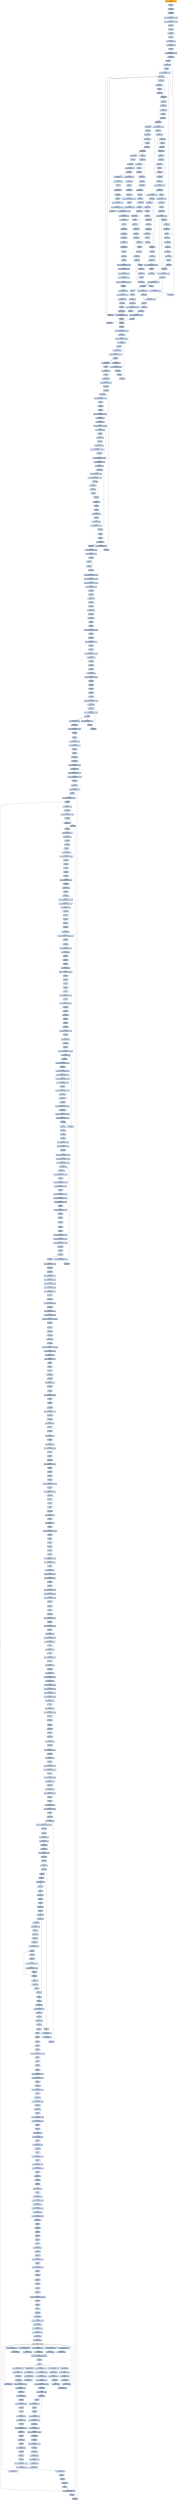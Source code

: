 digraph G {
node[shape=rectangle,style=filled,fillcolor=lightsteelblue,color=lightsteelblue]
bgcolor="transparent"
a0x00429014movl_0x0UINT32_eax[label="start\nmovl $0x0<UINT32>, %eax",color="lightgrey",fillcolor="orange"];
a0x00429019pusha_[label="0x00429019\npusha "];
a0x0042901aorl_eax_eax[label="0x0042901a\norl %eax, %eax"];
a0x0042901cje_0x00429086[label="0x0042901c\nje 0x00429086"];
a0x00429086movl_0x54850eUINT32_eax[label="0x00429086\nmovl $0x54850e<UINT32>, %eax"];
a0x0042908bmovl_0x42926aUINT32_ecx[label="0x0042908b\nmovl $0x42926a<UINT32>, %ecx"];
a0x00429090pushl_eax[label="0x00429090\npushl %eax"];
a0x00429091pushl_ecx[label="0x00429091\npushl %ecx"];
a0x00429092call_0x0042911b[label="0x00429092\ncall 0x0042911b"];
a0x0042911bpusha_[label="0x0042911b\npusha "];
a0x0042911cmovl_0x24esp__esi[label="0x0042911c\nmovl 0x24(%esp), %esi"];
a0x00429120movl_0x28esp__edi[label="0x00429120\nmovl 0x28(%esp), %edi"];
a0x00429124cld_[label="0x00429124\ncld "];
a0x00429125movb_0xffffff80UINT8_dl[label="0x00429125\nmovb $0xffffff80<UINT8>, %dl"];
a0x00429127movb_esi__al[label="0x00429127\nmovb (%esi), %al"];
a0x00429129incl_esi[label="0x00429129\nincl %esi"];
a0x0042912amovb_al_edi_[label="0x0042912a\nmovb %al, (%edi)"];
a0x0042912cincl_edi[label="0x0042912c\nincl %edi"];
a0x0042912dmovl_0x2UINT32_ebx[label="0x0042912d\nmovl $0x2<UINT32>, %ebx"];
a0x00429132addb_dl_dl[label="0x00429132\naddb %dl, %dl"];
a0x00429134jne_0x0042913b[label="0x00429134\njne 0x0042913b"];
a0x00429136movb_esi__dl[label="0x00429136\nmovb (%esi), %dl"];
a0x00429138incl_esi[label="0x00429138\nincl %esi"];
a0x00429139adcb_dl_dl[label="0x00429139\nadcb %dl, %dl"];
a0x0042913bjae_0x00429127[label="0x0042913b\njae 0x00429127"];
a0x0042913daddb_dl_dl[label="0x0042913d\naddb %dl, %dl"];
a0x0042913fjne_0x00429146[label="0x0042913f\njne 0x00429146"];
a0x00429146jae_0x00429197[label="0x00429146\njae 0x00429197"];
a0x00429148xorl_eax_eax[label="0x00429148\nxorl %eax, %eax"];
a0x0042914aaddb_dl_dl[label="0x0042914a\naddb %dl, %dl"];
a0x0042914cjne_0x00429153[label="0x0042914c\njne 0x00429153"];
a0x00429153jae_0x00429238[label="0x00429153\njae 0x00429238"];
a0x00429159addb_dl_dl[label="0x00429159\naddb %dl, %dl"];
a0x0042915bjne_0x00429162[label="0x0042915b\njne 0x00429162"];
a0x00429162adcl_eax_eax[label="0x00429162\nadcl %eax, %eax"];
a0x00429164addb_dl_dl[label="0x00429164\naddb %dl, %dl"];
a0x00429166jne_0x0042916d[label="0x00429166\njne 0x0042916d"];
a0x0042916dadcl_eax_eax[label="0x0042916d\nadcl %eax, %eax"];
a0x0042916faddb_dl_dl[label="0x0042916f\naddb %dl, %dl"];
a0x00429171jne_0x00429178[label="0x00429171\njne 0x00429178"];
a0x00429178adcl_eax_eax[label="0x00429178\nadcl %eax, %eax"];
a0x0042917aaddb_dl_dl[label="0x0042917a\naddb %dl, %dl"];
a0x0042917cjne_0x00429183[label="0x0042917c\njne 0x00429183"];
a0x0042917emovb_esi__dl[label="0x0042917e\nmovb (%esi), %dl"];
a0x00429180incl_esi[label="0x00429180\nincl %esi"];
a0x00429181adcb_dl_dl[label="0x00429181\nadcb %dl, %dl"];
a0x00429183adcl_eax_eax[label="0x00429183\nadcl %eax, %eax"];
a0x00429185je_0x0042918d[label="0x00429185\nje 0x0042918d"];
a0x0042918dmovb_al_edi_[label="0x0042918d\nmovb %al, (%edi)"];
a0x0042918fincl_edi[label="0x0042918f\nincl %edi"];
a0x00429190movl_0x2UINT32_ebx[label="0x00429190\nmovl $0x2<UINT32>, %ebx"];
a0x00429195jmp_0x00429132[label="0x00429195\njmp 0x00429132"];
a0x00429197movl_0x1UINT32_eax[label="0x00429197\nmovl $0x1<UINT32>, %eax"];
a0x0042919caddb_dl_dl[label="0x0042919c\naddb %dl, %dl"];
a0x0042919ejne_0x004291a5[label="0x0042919e\njne 0x004291a5"];
a0x004291a5adcl_eax_eax[label="0x004291a5\nadcl %eax, %eax"];
a0x004291a7addb_dl_dl[label="0x004291a7\naddb %dl, %dl"];
a0x004291a9jne_0x004291b0[label="0x004291a9\njne 0x004291b0"];
a0x004291b0jb_0x0042919c[label="0x004291b0\njb 0x0042919c"];
a0x004291b2subl_ebx_eax[label="0x004291b2\nsubl %ebx, %eax"];
a0x004291b4movl_0x1UINT32_ebx[label="0x004291b4\nmovl $0x1<UINT32>, %ebx"];
a0x004291b9jne_0x004291e3[label="0x004291b9\njne 0x004291e3"];
a0x004291e3decl_eax[label="0x004291e3\ndecl %eax"];
a0x004291e4shll_0x8UINT8_eax[label="0x004291e4\nshll $0x8<UINT8>, %eax"];
a0x004291e7movb_esi__al[label="0x004291e7\nmovb (%esi), %al"];
a0x004291e9incl_esi[label="0x004291e9\nincl %esi"];
a0x004291eamovl_eax_ebp[label="0x004291ea\nmovl %eax, %ebp"];
a0x004291ecmovl_0x1UINT32_ecx[label="0x004291ec\nmovl $0x1<UINT32>, %ecx"];
a0x004291f1addb_dl_dl[label="0x004291f1\naddb %dl, %dl"];
a0x004291f3jne_0x004291fa[label="0x004291f3\njne 0x004291fa"];
a0x004291faadcl_ecx_ecx[label="0x004291fa\nadcl %ecx, %ecx"];
a0x004291fcaddb_dl_dl[label="0x004291fc\naddb %dl, %dl"];
a0x004291fejne_0x00429205[label="0x004291fe\njne 0x00429205"];
a0x00429205jb_0x004291f1[label="0x00429205\njb 0x004291f1"];
a0x00429200movb_esi__dl[label="0x00429200\nmovb (%esi), %dl"];
a0x00429202incl_esi[label="0x00429202\nincl %esi"];
a0x00429203adcb_dl_dl[label="0x00429203\nadcb %dl, %dl"];
a0x00429207cmpl_0x7d00UINT32_eax[label="0x00429207\ncmpl $0x7d00<UINT32>, %eax"];
a0x0042920cjae_0x00429228[label="0x0042920c\njae 0x00429228"];
a0x0042920ecmpl_0x500UINT32_eax[label="0x0042920e\ncmpl $0x500<UINT32>, %eax"];
a0x00429213jb_0x00429223[label="0x00429213\njb 0x00429223"];
a0x00429223cmpl_0x7fUINT8_eax[label="0x00429223\ncmpl $0x7f<UINT8>, %eax"];
a0x00429226ja_0x0042922b[label="0x00429226\nja 0x0042922b"];
a0x00429228addl_0x2UINT8_ecx[label="0x00429228\naddl $0x2<UINT8>, %ecx"];
a0x0042922bpushl_esi[label="0x0042922b\npushl %esi"];
a0x0042922cmovl_edi_esi[label="0x0042922c\nmovl %edi, %esi"];
a0x0042922esubl_eax_esi[label="0x0042922e\nsubl %eax, %esi"];
a0x00429230repz_movsb_ds_esi__es_edi_[label="0x00429230\nrepz movsb %ds:(%esi), %es:(%edi)"];
a0x00429232popl_esi[label="0x00429232\npopl %esi"];
a0x00429233jmp_0x00429132[label="0x00429233\njmp 0x00429132"];
a0x004291bbmovl_0x1UINT32_ecx[label="0x004291bb\nmovl $0x1<UINT32>, %ecx"];
a0x004291c0addb_dl_dl[label="0x004291c0\naddb %dl, %dl"];
a0x004291c2jne_0x004291c9[label="0x004291c2\njne 0x004291c9"];
a0x004291c9adcl_ecx_ecx[label="0x004291c9\nadcl %ecx, %ecx"];
a0x004291cbaddb_dl_dl[label="0x004291cb\naddb %dl, %dl"];
a0x004291cdjne_0x004291d4[label="0x004291cd\njne 0x004291d4"];
a0x004291d4jb_0x004291c0[label="0x004291d4\njb 0x004291c0"];
a0x004291cfmovb_esi__dl[label="0x004291cf\nmovb (%esi), %dl"];
a0x004291d1incl_esi[label="0x004291d1\nincl %esi"];
a0x004291d2adcb_dl_dl[label="0x004291d2\nadcb %dl, %dl"];
a0x004291d6pushl_esi[label="0x004291d6\npushl %esi"];
a0x004291d7movl_edi_esi[label="0x004291d7\nmovl %edi, %esi"];
a0x004291d9subl_ebp_esi[label="0x004291d9\nsubl %ebp, %esi"];
a0x004291dbrepz_movsb_ds_esi__es_edi_[label="0x004291db\nrepz movsb %ds:(%esi), %es:(%edi)"];
a0x004291ddpopl_esi[label="0x004291dd\npopl %esi"];
a0x004291dejmp_0x00429132[label="0x004291de\njmp 0x00429132"];
a0x0042915dmovb_esi__dl[label="0x0042915d\nmovb (%esi), %dl"];
a0x0042915fincl_esi[label="0x0042915f\nincl %esi"];
a0x00429160adcb_dl_dl[label="0x00429160\nadcb %dl, %dl"];
a0x004291c4movb_esi__dl[label="0x004291c4\nmovb (%esi), %dl"];
a0x004291c6incl_esi[label="0x004291c6\nincl %esi"];
a0x004291c7adcb_dl_dl[label="0x004291c7\nadcb %dl, %dl"];
a0x0042914emovb_esi__dl[label="0x0042914e\nmovb (%esi), %dl"];
a0x00429150incl_esi[label="0x00429150\nincl %esi"];
a0x00429151adcb_dl_dl[label="0x00429151\nadcb %dl, %dl"];
a0x004291abmovb_esi__dl[label="0x004291ab\nmovb (%esi), %dl"];
a0x004291adincl_esi[label="0x004291ad\nincl %esi"];
a0x004291aeadcb_dl_dl[label="0x004291ae\nadcb %dl, %dl"];
a0x00429187pushl_edi[label="0x00429187\npushl %edi"];
a0x00429188subl_eax_edi[label="0x00429188\nsubl %eax, %edi"];
a0x0042918amovb_edi__al[label="0x0042918a\nmovb (%edi), %al"];
a0x0042918cpopl_edi[label="0x0042918c\npopl %edi"];
a0x00429141movb_esi__dl[label="0x00429141\nmovb (%esi), %dl"];
a0x00429143incl_esi[label="0x00429143\nincl %esi"];
a0x00429144adcb_dl_dl[label="0x00429144\nadcb %dl, %dl"];
a0x004291a0movb_esi__dl[label="0x004291a0\nmovb (%esi), %dl"];
a0x004291a2incl_esi[label="0x004291a2\nincl %esi"];
a0x004291a3adcb_dl_dl[label="0x004291a3\nadcb %dl, %dl"];
a0x00429168movb_esi__dl[label="0x00429168\nmovb (%esi), %dl"];
a0x0042916aincl_esi[label="0x0042916a\nincl %esi"];
a0x0042916badcb_dl_dl[label="0x0042916b\nadcb %dl, %dl"];
a0x00429238movb_esi__al[label="0x00429238\nmovb (%esi), %al"];
a0x0042923aincl_esi[label="0x0042923a\nincl %esi"];
a0x0042923bxorl_ecx_ecx[label="0x0042923b\nxorl %ecx, %ecx"];
a0x0042923dshrb_0x1UINT8_al[label="0x0042923d\nshrb $0x1<UINT8>, %al"];
a0x00429240je_0x00429259[label="0x00429240\nje 0x00429259"];
a0x00429242adcl_0x2UINT8_ecx[label="0x00429242\nadcl $0x2<UINT8>, %ecx"];
a0x00429245movl_eax_ebp[label="0x00429245\nmovl %eax, %ebp"];
a0x00429247pushl_esi[label="0x00429247\npushl %esi"];
a0x00429248movl_edi_esi[label="0x00429248\nmovl %edi, %esi"];
a0x0042924asubl_eax_esi[label="0x0042924a\nsubl %eax, %esi"];
a0x0042924crepz_movsb_ds_esi__es_edi_[label="0x0042924c\nrepz movsb %ds:(%esi), %es:(%edi)"];
a0x0042924epopl_esi[label="0x0042924e\npopl %esi"];
a0x0042924fmovl_0x1UINT32_ebx[label="0x0042924f\nmovl $0x1<UINT32>, %ebx"];
a0x00429254jmp_0x00429132[label="0x00429254\njmp 0x00429132"];
a0x00429173movb_esi__dl[label="0x00429173\nmovb (%esi), %dl"];
a0x00429175incl_esi[label="0x00429175\nincl %esi"];
a0x00429176adcb_dl_dl[label="0x00429176\nadcb %dl, %dl"];
a0x004291f5movb_esi__dl[label="0x004291f5\nmovb (%esi), %dl"];
a0x004291f7incl_esi[label="0x004291f7\nincl %esi"];
a0x004291f8adcb_dl_dl[label="0x004291f8\nadcb %dl, %dl"];
a0x00429215incl_ecx[label="0x00429215\nincl %ecx"];
a0x00429216pushl_esi[label="0x00429216\npushl %esi"];
a0x00429217movl_edi_esi[label="0x00429217\nmovl %edi, %esi"];
a0x00429219subl_eax_esi[label="0x00429219\nsubl %eax, %esi"];
a0x0042921brepz_movsb_ds_esi__es_edi_[label="0x0042921b\nrepz movsb %ds:(%esi), %es:(%edi)"];
a0x0042921dpopl_esi[label="0x0042921d\npopl %esi"];
a0x0042921ejmp_0x00429132[label="0x0042921e\njmp 0x00429132"];
a0x00429259subl_0x28esp__edi[label="0x00429259\nsubl 0x28(%esp), %edi"];
a0x0042925dmovl_edi_0x1cesp_[label="0x0042925d\nmovl %edi, 0x1c(%esp)"];
a0x00429261popa_[label="0x00429261\npopa "];
a0x00429262ret_0x8UINT16[label="0x00429262\nret $0x8<UINT16>"];
a0x00429097call_0x0042909c[label="0x00429097\ncall 0x0042909c"];
a0x0042909cpopl_eax[label="0x0042909c\npopl %eax"];
a0x0042909dsubl_0x26UINT32_eax[label="0x0042909d\nsubl $0x26<UINT32>, %eax"];
a0x004290a2movl_0x1efUINT32_ecx[label="0x004290a2\nmovl $0x1ef<UINT32>, %ecx"];
a0x004290a7movb_0xffffffe9UINT8_eax_[label="0x004290a7\nmovb $0xffffffe9<UINT8>, (%eax)"];
a0x004290aasubl_0x5UINT8_ecx[label="0x004290aa\nsubl $0x5<UINT8>, %ecx"];
a0x004290admovl_ecx_0x1eax_[label="0x004290ad\nmovl %ecx, 0x1(%eax)"];
a0x004290b0popa_[label="0x004290b0\npopa "];
a0x004290b1jmp_0x00429265[label="0x004290b1\njmp 0x00429265"];
a0x00429265jmp_0x0054850e[label="0x00429265\njmp 0x0054850e"];
a0x0054850ejmp_0x0054b867[label="0x0054850e\njmp 0x0054b867"];
a0x0054b867movl_ebp_eax[label="0x0054b867\nmovl %ebp, %eax"];
a0x0054b869movl_esp_edx[label="0x0054b869\nmovl %esp, %edx"];
a0x0054b86bpusha_[label="0x0054b86b\npusha "];
a0x0054b86ccall_0x54b871[label="0x0054b86c\ncall 0x54b871"];
a0x0054b871popl_ebp[label="0x0054b871\npopl %ebp"];
a0x0054b872subl_0x71b3363UINT32_ebp[label="0x0054b872\nsubl $0x71b3363<UINT32>, %ebp"];
a0x0054b878movl_edx_0x71b25edebp_[label="0x0054b878\nmovl %edx, 0x71b25ed(%ebp)"];
a0x0054b87emovl_esi_0x71b0949ebp_[label="0x0054b87e\nmovl %esi, 0x71b0949(%ebp)"];
a0x0054b884movl_eax_0x71b0255ebp_[label="0x0054b884\nmovl %eax, 0x71b0255(%ebp)"];
a0x0054b88acmpl_0x0UINT8_0x71b2261ebp_[label="0x0054b88a\ncmpl $0x0<UINT8>, 0x71b2261(%ebp)"];
a0x0054b891je_0x54b89f[label="0x0054b891\nje 0x54b89f"];
a0x0054b89fmovl_0x24esp__eax[label="0x0054b89f\nmovl 0x24(%esp), %eax"];
a0x0054b8a3movl_eax_0x71b2af1ebp_[label="0x0054b8a3\nmovl %eax, 0x71b2af1(%ebp)"];
a0x0054b8a9pushl_0x45UINT8[label="0x0054b8a9\npushl $0x45<UINT8>"];
a0x0054b8abcall_0x54b953[label="0x0054b8ab\ncall 0x54b953"];
a0x0054b953pushl_ebp[label="0x0054b953\npushl %ebp"];
a0x0054b954movl_esp_ebp[label="0x0054b954\nmovl %esp, %ebp"];
a0x0054b956addl_0xffffffd8UINT8_esp[label="0x0054b956\naddl $0xffffffd8<UINT8>, %esp"];
a0x0054b959pusha_[label="0x0054b959\npusha "];
a0x0054b95acall_0x54b95f[label="0x0054b95a\ncall 0x54b95f"];
a0x0054b95fpopl_edx[label="0x0054b95f\npopl %edx"];
a0x0054b960subl_0x71b3451UINT32_edx[label="0x0054b960\nsubl $0x71b3451<UINT32>, %edx"];
a0x0054b966movl_edx_ebx[label="0x0054b966\nmovl %edx, %ebx"];
a0x0054b968movl_0x0UINT32__40ebp_[label="0x0054b968\nmovl $0x0<UINT32>, -40(%ebp)"];
a0x0054b96fmovl__40ebp__eax[label="0x0054b96f\nmovl -40(%ebp), %eax"];
a0x0054b972incl_eax[label="0x0054b972\nincl %eax"];
a0x0054b973movl_eax__40ebp_[label="0x0054b973\nmovl %eax, -40(%ebp)"];
a0x0054b976cmpl_0x80UINT32__40ebp_[label="0x0054b976\ncmpl $0x80<UINT32>, -40(%ebp)"];
a0x0054b97dje_0x54b98e[label="0x0054b97d\nje 0x54b98e"];
a0x0054b97fmovl_0x8ebp__eax[label="0x0054b97f\nmovl 0x8(%ebp), %eax"];
a0x0054b982movl_eax_0x71b33bbebx_[label="0x0054b982\nmovl %eax, 0x71b33bb(%ebx)"];
a0x0054b988incl_0x8ebp_[label="0x0054b988\nincl 0x8(%ebp)"];
a0x0054b98bincl_ebx[label="0x0054b98b\nincl %ebx"];
a0x0054b98cjmp_0x54b96f[label="0x0054b98c\njmp 0x54b96f"];
a0x0054b98emovl_eax__36ebp_[label="0x0054b98e\nmovl %eax, -36(%ebp)"];
a0x0054b991popa_[label="0x0054b991\npopa "];
a0x0054b992movl__36ebp__eax[label="0x0054b992\nmovl -36(%ebp), %eax"];
a0x0054b995leave_[label="0x0054b995\nleave "];
a0x0054b996ret_0x4UINT16[label="0x0054b996\nret $0x4<UINT16>"];
a0x0054b8b0pushl_0x783749aUINT32[label="0x0054b8b0\npushl $0x783749a<UINT32>"];
a0x0054b8b5call_0x54b999[label="0x0054b8b5\ncall 0x54b999"];
a0x0054b999pushl_ebp[label="0x0054b999\npushl %ebp"];
a0x0054b99amovl_esp_ebp[label="0x0054b99a\nmovl %esp, %ebp"];
a0x0054b99caddl_0xffffff7cUINT32_esp[label="0x0054b99c\naddl $0xffffff7c<UINT32>, %esp"];
a0x0054b9a2pusha_[label="0x0054b9a2\npusha "];
a0x0054b9a3call_0x54b9a8[label="0x0054b9a3\ncall 0x54b9a8"];
a0x0054b9a8popl_edx[label="0x0054b9a8\npopl %edx"];
a0x0054b9a9subl_0x71b349aUINT32_edx[label="0x0054b9a9\nsubl $0x71b349a<UINT32>, %edx"];
a0x0054b9afleal__128ebp__eax[label="0x0054b9af\nleal -128(%ebp), %eax"];
a0x0054b9b2movl_0x8ebp__ebx[label="0x0054b9b2\nmovl 0x8(%ebp), %ebx"];
a0x0054b9b5movl_0x0UINT32__132ebp_[label="0x0054b9b5\nmovl $0x0<UINT32>, -132(%ebp)"];
a0x0054b9bfmovl__132ebp__ecx[label="0x0054b9bf\nmovl -132(%ebp), %ecx"];
a0x0054b9c5roll_ebx[label="0x0054b9c5\nroll %ebx"];
a0x0054b9c7movb_bl_eax_[label="0x0054b9c7\nmovb %bl, (%eax)"];
a0x0054b9c9incl_ecx[label="0x0054b9c9\nincl %ecx"];
a0x0054b9camovl_ecx__132ebp_[label="0x0054b9ca\nmovl %ecx, -132(%ebp)"];
a0x0054b9d0cmpl_0x80UINT32__132ebp_[label="0x0054b9d0\ncmpl $0x80<UINT32>, -132(%ebp)"];
a0x0054b9dajne_0x54b9bf[label="0x0054b9da\njne 0x54b9bf"];
a0x0054b9dcmovl_0x0UINT32__132ebp_[label="0x0054b9dc\nmovl $0x0<UINT32>, -132(%ebp)"];
a0x0054b9e6leal_0x71b33bbedx__edi[label="0x0054b9e6\nleal 0x71b33bb(%edx), %edi"];
a0x0054b9ecleal__128ebp__esi[label="0x0054b9ec\nleal -128(%ebp), %esi"];
a0x0054b9efmovb_esi__cl[label="0x0054b9ef\nmovb (%esi), %cl"];
a0x0054b9f1movl_0x1f4UINT32_ebx[label="0x0054b9f1\nmovl $0x1f4<UINT32>, %ebx"];
a0x0054b9f6movl_0x785437abUINT32_eax[label="0x0054b9f6\nmovl $0x785437ab<UINT32>, %eax"];
a0x0054b9fbrcll_cl_eax[label="0x0054b9fb\nrcll %cl, %eax"];
a0x0054b9fdmovb_edi__cl[label="0x0054b9fd\nmovb (%edi), %cl"];
a0x0054b9ffrcll_cl_eax[label="0x0054b9ff\nrcll %cl, %eax"];
a0x0054ba01decl_ebx[label="0x0054ba01\ndecl %ebx"];
a0x0054ba02jne_0x54b9fb[label="0x0054ba02\njne 0x54b9fb"];
a0x0054ba04imull_ebx_eax[label="0x0054ba04\nimull %ebx, %eax"];
a0x0054ba07incl_edi[label="0x0054ba07\nincl %edi"];
a0x0054ba08incl_esi[label="0x0054ba08\nincl %esi"];
a0x0054ba09movl__132ebp__ecx[label="0x0054ba09\nmovl -132(%ebp), %ecx"];
a0x0054ba0fincl_ecx[label="0x0054ba0f\nincl %ecx"];
a0x0054ba10movl_ecx__132ebp_[label="0x0054ba10\nmovl %ecx, -132(%ebp)"];
a0x0054ba16cmpl_0x80UINT32_ecx[label="0x0054ba16\ncmpl $0x80<UINT32>, %ecx"];
a0x0054ba1cjne_0x54b9ef[label="0x0054ba1c\njne 0x54b9ef"];
a0x0054ba1epopa_[label="0x0054ba1e\npopa "];
a0x0054ba1fleave_[label="0x0054ba1f\nleave "];
a0x0054ba20ret_0x4UINT16[label="0x0054ba20\nret $0x4<UINT16>"];
a0x0054b8bapushl_0xa894b25UINT32[label="0x0054b8ba\npushl $0xa894b25<UINT32>"];
a0x0054b8bfcall_0x54b999[label="0x0054b8bf\ncall 0x54b999"];
a0x0054b8c4jmp_0x54badd[label="0x0054b8c4\njmp 0x54badd"];
a0x0054baddmovl_0x7000UINT32_ecx[label="0x0054badd\nmovl $0x7000<UINT32>, %ecx"];
a0x0054bae2leal_0x71b35e0ebp__edi[label="0x0054bae2\nleal 0x71b35e0(%ebp), %edi"];
a0x0054bae8decb_edi_[label="0x0054bae8\ndecb (%edi)"];
a0x0054baeaincl_edi[label="0x0054baea\nincl %edi"];
a0x0054baebdecl_ecx[label="0x0054baeb\ndecl %ecx"];
a0x0054baecjne_0x54bae8[label="0x0054baec\njne 0x54bae8"];
a0x0054baeemovl_0x48692121UINT32_eax[label="0x0054baee\nmovl $0x48692121<UINT32>, %eax"];
a0x0054baf3movl_0xf0029000UINT32_edx[label="0x0054baf3\nmovl $0xf0029000<UINT32>, %edx"];
a0x0054baf8subl_0xf0000000UINT32_edx[label="0x0054baf8\nsubl $0xf0000000<UINT32>, %edx"];
a0x0054bafeleal_0x71b36eeebp__eax[label="0x0054bafe\nleal 0x71b36ee(%ebp), %eax"];
a0x0054bb04pushl_eax[label="0x0054bb04\npushl %eax"];
a0x0054bb05pushl_fs_0[label="0x0054bb05\npushl %fs:0"];
a0x0054bb0cmovl_esp_fs_0[label="0x0054bb0c\nmovl %esp, %fs:0"];
a0x0054bb13call_0x54bb18[label="0x0054bb13\ncall 0x54bb18"];
a0x0054bb18popl_eax[label="0x0054bb18\npopl %eax"];
a0x0054bb19movswl_cx_ebx[label="0x0054bb19\nmovswl %cx, %ebx"];
a0x0054bb1cjmp_0x54bb2a[label="0x0054bb1c\njmp 0x54bb2a"];
a0x0054bb2asubl_edx_eax[label="0x0054bb2a\nsubl %edx, %eax"];
a0x0054bb2cpusha_[label="0x0054bb2c\npusha "];
a0x0054bb2dpusha_[label="0x0054bb2d\npusha "];
a0x0054bb2esubl_0x78f5b314UINT32_eax[label="0x0054bb2e\nsubl $0x78f5b314<UINT32>, %eax"];
a0x0054bb34popa_[label="0x0054bb34\npopa "];
a0x0054bb35call_0x54bb42[label="0x0054bb35\ncall 0x54bb42"];
a0x0054bb42subb_0xffffffc3UINT8_ch[label="0x0054bb42\nsubb $0xffffffc3<UINT8>, %ch"];
a0x0054bb45popl_edi[label="0x0054bb45\npopl %edi"];
a0x0054bb46popa_[label="0x0054bb46\npopa "];
a0x0054bb47andl_0xfffff000UINT32_eax[label="0x0054bb47\nandl $0xfffff000<UINT32>, %eax"];
a0x0054bb4cpushl_0x0UINT8[label="0x0054bb4c\npushl $0x0<UINT8>"];
a0x0054bb4epushl_edi[label="0x0054bb4e\npushl %edi"];
a0x0054bb4fcall_0x54bb57[label="0x0054bb4f\ncall 0x54bb57"];
a0x0054bb57popl_edi[label="0x0054bb57\npopl %edi"];
a0x0054bb58movl_edi_0x4esp_[label="0x0054bb58\nmovl %edi, 0x4(%esp)"];
a0x0054bb5caddl_0x16UINT32_0x4esp_[label="0x0054bb5c\naddl $0x16<UINT32>, 0x4(%esp)"];
a0x0054bb64incl_edi[label="0x0054bb64\nincl %edi"];
a0x0054bb65pushl_edi[label="0x0054bb65\npushl %edi"];
a0x0054bb66ret[label="0x0054bb66\nret"];
a0x0054bb55popl_edi[label="0x0054bb55\npopl %edi"];
a0x0054bb56ret[label="0x0054bb56\nret"];
a0x0054bb6amovl_0x1f1f3b79UINT32_ebx[label="0x0054bb6a\nmovl $0x1f1f3b79<UINT32>, %ebx"];
a0x0054bb6fmovl_edx_ecx[label="0x0054bb6f\nmovl %edx, %ecx"];
a0x0054bb71xorl_edi_edi[label="0x0054bb71\nxorl %edi, %edi"];
a0x0054bb73cmpw_0x5a4dUINT16_eax_[label="0x0054bb73\ncmpw $0x5a4d<UINT16>, (%eax)"];
a0x0054bb78jne_0x54bb88[label="0x0054bb78\njne 0x54bb88"];
a0x0054bb88subl_0x1000UINT32_eax[label="0x0054bb88\nsubl $0x1000<UINT32>, %eax"];
a0x0054bb8dincl_edi[label="0x0054bb8d\nincl %edi"];
a0x0054bb8ejmp_0x54bb73[label="0x0054bb8e\njmp 0x54bb73"];
a0x0054bb7amovzwl_0x3ceax__edx[label="0x0054bb7a\nmovzwl 0x3c(%eax), %edx"];
a0x0054bb7eaddl_eax_edx[label="0x0054bb7e\naddl %eax, %edx"];
a0x0054bb80cmpl_0x4550UINT32_edx_[label="0x0054bb80\ncmpl $0x4550<UINT32>, (%edx)"];
a0x0054bb86je_0x54bb90[label="0x0054bb86\nje 0x54bb90"];
a0x0054bb90popl_fs_0[label="0x0054bb90\npopl %fs:0"];
a0x0054bb97addl_0x4UINT8_esp[label="0x0054bb97\naddl $0x4<UINT8>, %esp"];
a0x0054bb9aleal_0x71b3701ebp__edx[label="0x0054bb9a\nleal 0x71b3701(%ebp), %edx"];
a0x0054bba0pushl_edx[label="0x0054bba0\npushl %edx"];
a0x0054bba1pushl_fs_0[label="0x0054bba1\npushl %fs:0"];
a0x0054bba8movl_esp_fs_0[label="0x0054bba8\nmovl %esp, %fs:0"];
a0x0054bbafaddl_ecx_eax[label="0x0054bbaf\naddl %ecx, %eax"];
a0x0054bbb1subl_0x1000UINT32_eax[label="0x0054bbb1\nsubl $0x1000<UINT32>, %eax"];
a0x0054bbb6movl_0x4eax__esi[label="0x0054bbb6\nmovl 0x4(%eax), %esi"];
a0x0054bbb9andl_0xffff0000UINT32_esi[label="0x0054bbb9\nandl $0xffff0000<UINT32>, %esi"];
a0x0054bbbfcmpl_0x80000000UINT32_esi[label="0x0054bbbf\ncmpl $0x80000000<UINT32>, %esi"];
a0x0054bbc5jbe_0x54bbca[label="0x0054bbc5\njbe 0x54bbca"];
a0x0054bbcaxorl_eax_eax[label="0x0054bbca\nxorl %eax, %eax"];
a0x0054bbcccmpl_0x32UINT8_eax[label="0x0054bbcc\ncmpl $0x32<UINT8>, %eax"];
a0x0054bbcfje_0x54bbf0[label="0x0054bbcf\nje 0x54bbf0"];
a0x0054bbd1cmpw_0x5a4dUINT16_esi_[label="0x0054bbd1\ncmpw $0x5a4d<UINT16>, (%esi)"];
a0x0054bbd6je_0x54bbe1[label="0x0054bbd6\nje 0x54bbe1"];
a0x0054bbd8subl_0x10000UINT32_esi[label="0x0054bbd8\nsubl $0x10000<UINT32>, %esi"];
a0x0054bbdeincl_eax[label="0x0054bbde\nincl %eax"];
a0x0054bbdfjmp_0x54bbcc[label="0x0054bbdf\njmp 0x54bbcc"];
a0x0054bbe1movl_0x3cesi__edi[label="0x0054bbe1\nmovl 0x3c(%esi), %edi"];
a0x0054bbe4addl_esi_edi[label="0x0054bbe4\naddl %esi, %edi"];
a0x0054bbe6cmpl_0x4550UINT32_edi_[label="0x0054bbe6\ncmpl $0x4550<UINT32>, (%edi)"];
a0x0054bbecje_0x54bc32[label="0x0054bbec\nje 0x54bc32"];
a0x0054bc32xchgl_eax_esi[label="0x0054bc32\nxchgl %eax, %esi"];
a0x0054bc33popl_fs_0[label="0x0054bc33\npopl %fs:0"];
a0x0054bc3aaddl_0x4UINT8_esp[label="0x0054bc3a\naddl $0x4<UINT8>, %esp"];
a0x0054bc3dpushl_0x0UINT8[label="0x0054bc3d\npushl $0x0<UINT8>"];
a0x0054bc3fpushl_ecx[label="0x0054bc3f\npushl %ecx"];
a0x0054bc40call_0x54bc48[label="0x0054bc40\ncall 0x54bc48"];
a0x0054bc48popl_ecx[label="0x0054bc48\npopl %ecx"];
a0x0054bc49movl_ecx_0x4esp_[label="0x0054bc49\nmovl %ecx, 0x4(%esp)"];
a0x0054bc4daddl_0x19UINT32_0x4esp_[label="0x0054bc4d\naddl $0x19<UINT32>, 0x4(%esp)"];
a0x0054bc55incl_ecx[label="0x0054bc55\nincl %ecx"];
a0x0054bc56pushl_ecx[label="0x0054bc56\npushl %ecx"];
a0x0054bc57ret[label="0x0054bc57\nret"];
a0x0054bc46popl_ecx[label="0x0054bc46\npopl %ecx"];
a0x0054bc47ret[label="0x0054bc47\nret"];
a0x0054bc5emovw_0x3206UINT16_bx[label="0x0054bc5e\nmovw $0x3206<UINT16>, %bx"];
a0x0054bc62call_0x54bc75[label="0x0054bc62\ncall 0x54bc75"];
a0x0054bc75movzwl_cx_ebx[label="0x0054bc75\nmovzwl %cx, %ebx"];
a0x0054bc78popl_ebx[label="0x0054bc78\npopl %ebx"];
a0x0054bc79movw_ds_cx[label="0x0054bc79\nmovw %ds, %cx"];
a0x0054bc7cmovl_0x753f80acUINT32_ebx[label="0x0054bc7c\nmovl $0x753f80ac<UINT32>, %ebx"];
a0x0054bc81movw_0xffffdfe7UINT16_bx[label="0x0054bc81\nmovw $0xffffdfe7<UINT16>, %bx"];
a0x0054bc85andb_0x4UINT8_cl[label="0x0054bc85\nandb $0x4<UINT8>, %cl"];
a0x0054bc88call_0x54bc99[label="0x0054bc88\ncall 0x54bc99"];
a0x0054bc99stc_[label="0x0054bc99\nstc "];
a0x0054bc9apopl_ebx[label="0x0054bc9a\npopl %ebx"];
a0x0054bc9borb_cl_cl[label="0x0054bc9b\norb %cl, %cl"];
a0x0054bc9djne_0x54bcc0[label="0x0054bc9d\njne 0x54bcc0"];
a0x0054bca3movzwl_dx_ebx[label="0x0054bca3\nmovzwl %dx, %ebx"];
a0x0054bca6movl_0x1UINT32_0x71b0425ebp_[label="0x0054bca6\nmovl $0x1<UINT32>, 0x71b0425(%ebp)"];
a0x0054bcb0jae_0x54bcba[label="0x0054bcb0\njae 0x54bcba"];
a0x0054bcbajmp_0x54bccf[label="0x0054bcba\njmp 0x54bccf"];
a0x0054bccfmovl_eax_0x71b2c81ebp_[label="0x0054bccf\nmovl %eax, 0x71b2c81(%ebp)"];
a0x0054bcd5pushl_0x0UINT8[label="0x0054bcd5\npushl $0x0<UINT8>"];
a0x0054bcd7pushl_edi[label="0x0054bcd7\npushl %edi"];
a0x0054bcd8call_0x54bce0[label="0x0054bcd8\ncall 0x54bce0"];
a0x0054bce0popl_edi[label="0x0054bce0\npopl %edi"];
a0x0054bce1movl_edi_0x4esp_[label="0x0054bce1\nmovl %edi, 0x4(%esp)"];
a0x0054bce5addl_0x17UINT32_0x4esp_[label="0x0054bce5\naddl $0x17<UINT32>, 0x4(%esp)"];
a0x0054bcedincl_edi[label="0x0054bced\nincl %edi"];
a0x0054bceepushl_edi[label="0x0054bcee\npushl %edi"];
a0x0054bcefret[label="0x0054bcef\nret"];
a0x0054bcdepopl_edi[label="0x0054bcde\npopl %edi"];
a0x0054bcdfret[label="0x0054bcdf\nret"];
a0x0054bcf4movb_0xffffffa8UINT8_bl[label="0x0054bcf4\nmovb $0xffffffa8<UINT8>, %bl"];
a0x0054bcf6clc_[label="0x0054bcf6\nclc "];
a0x0054bcf7movl_eax_0x71b2845ebp_[label="0x0054bcf7\nmovl %eax, 0x71b2845(%ebp)"];
a0x0054bcfdcall_0x54bd15[label="0x0054bcfd\ncall 0x54bd15"];
a0x0054bd15call_0x54bd28[label="0x0054bd15\ncall 0x54bd28"];
a0x0054bd28movw_bx_si[label="0x0054bd28\nmovw %bx, %si"];
a0x0054bd2bpopl_edx[label="0x0054bd2b\npopl %edx"];
a0x0054bd2cpopl_eax[label="0x0054bd2c\npopl %eax"];
a0x0054bd2djmp_0x54bd41[label="0x0054bd2d\njmp 0x54bd41"];
a0x0054bd41addl_0x724cUINT32_eax[label="0x0054bd41\naddl $0x724c<UINT32>, %eax"];
a0x0054bd47jp_0x54bd4f[label="0x0054bd47\njp 0x54bd4f"];
a0x0054bd4fpushl_0x0UINT32[label="0x0054bd4f\npushl $0x0<UINT32>"];
a0x0054bd54movb_ah_dl[label="0x0054bd54\nmovb %ah, %dl"];
a0x0054bd56popl_ebx[label="0x0054bd56\npopl %ebx"];
a0x0054bd57movl_0x628d180cUINT32_edx[label="0x0054bd57\nmovl $0x628d180c<UINT32>, %edx"];
a0x0054bd5cmovl_eaxebx__edi[label="0x0054bd5c\nmovl (%eax,%ebx), %edi"];
a0x0054bd5fjmp_0x54bd78[label="0x0054bd5f\njmp 0x54bd78"];
a0x0054bd78addl_0x384e5a12UINT32_edi[label="0x0054bd78\naddl $0x384e5a12<UINT32>, %edi"];
a0x0054bd7ejmp_0x54bd8c[label="0x0054bd7e\njmp 0x54bd8c"];
a0x0054bd8cxorl_0x61aa81aeUINT32_edi[label="0x0054bd8c\nxorl $0x61aa81ae<UINT32>, %edi"];
a0x0054bd92movw_0xffff8ccaUINT16_dx[label="0x0054bd92\nmovw $0xffff8cca<UINT16>, %dx"];
a0x0054bd96xorl_0x33075ad9UINT32_edi[label="0x0054bd96\nxorl $0x33075ad9<UINT32>, %edi"];
a0x0054bd9cmovw_0x32feUINT16_dx[label="0x0054bd9c\nmovw $0x32fe<UINT16>, %dx"];
a0x0054bda0pushl_edi[label="0x0054bda0\npushl %edi"];
a0x0054bda1addl_0x4cc7ae92UINT32_edx[label="0x0054bda1\naddl $0x4cc7ae92<UINT32>, %edx"];
a0x0054bda7popl_eaxebx_[label="0x0054bda7\npopl (%eax,%ebx)"];
a0x0054bdaamovzwl_ax_esi[label="0x0054bdaa\nmovzwl %ax, %esi"];
a0x0054bdadjmp_0x54bdc6[label="0x0054bdad\njmp 0x54bdc6"];
a0x0054bdc6subl_0x487ab04bUINT32_ebx[label="0x0054bdc6\nsubl $0x487ab04b<UINT32>, %ebx"];
a0x0054bdccmovzwl_bx_ecx[label="0x0054bdcc\nmovzwl %bx, %ecx"];
a0x0054bdcfaddl_0x487ab047UINT32_ebx[label="0x0054bdcf\naddl $0x487ab047<UINT32>, %ebx"];
a0x0054bdd5cmpl_0xffff8eb8UINT32_ebx[label="0x0054bdd5\ncmpl $0xffff8eb8<UINT32>, %ebx"];
a0x0054bddbjne_0x54bdfb[label="0x0054bddb\njne 0x54bdfb"];
a0x0054bdfbjmp_0x54bd5c[label="0x0054bdfb\njmp 0x54bd5c"];
a0x0054bde1movw_cx_dx[label="0x0054bde1\nmovw %cx, %dx"];
a0x0054bde4jmp_0x54be0a[label="0x0054bde4\njmp 0x54be0a"];
a0x0054be0acall_0x54be1b[label="0x0054be0a\ncall 0x54be1b"];
a0x0054be1bpopl_eax[label="0x0054be1b\npopl %eax"];
a0x0054be1corw_0x2698UINT16_bx[label="0x0054be1c\norw $0x2698<UINT16>, %bx"];
a0x0054be21addl_0x6143UINT32_eax[label="0x0054be21\naddl $0x6143<UINT32>, %eax"];
a0x0054be27jne_0x54be46[label="0x0054be27\njne 0x54be46"];
a0x0054be46movl_0x47aa12c9UINT32_edx[label="0x0054be46\nmovl $0x47aa12c9<UINT32>, %edx"];
a0x0054be4baddl_0xb8560550UINT32_edx[label="0x0054be4b\naddl $0xb8560550<UINT32>, %edx"];
a0x0054be51movw_0xffffde37UINT16_si[label="0x0054be51\nmovw $0xffffde37<UINT16>, %si"];
a0x0054be55movl_eax__ecx[label="0x0054be55\nmovl (%eax), %ecx"];
a0x0054be57movl_edi_ebx[label="0x0054be57\nmovl %edi, %ebx"];
a0x0054be59subl_0x1f8a60c2UINT32_ecx[label="0x0054be59\nsubl $0x1f8a60c2<UINT32>, %ecx"];
a0x0054be5fpusha_[label="0x0054be5f\npusha "];
a0x0054be60xorl_0x25bb526cUINT32_ebx[label="0x0054be60\nxorl $0x25bb526c<UINT32>, %ebx"];
a0x0054be66orw_0xffff82b6UINT16_ax[label="0x0054be66\norw $0xffff82b6<UINT16>, %ax"];
a0x0054be6bpopa_[label="0x0054be6b\npopa "];
a0x0054be6cxorl_0x740ab788UINT32_ecx[label="0x0054be6c\nxorl $0x740ab788<UINT32>, %ecx"];
a0x0054be72subl_0x1f409948UINT32_ecx[label="0x0054be72\nsubl $0x1f409948<UINT32>, %ecx"];
a0x0054be78xorw_0xffff9f96UINT16_bx[label="0x0054be78\nxorw $0xffff9f96<UINT16>, %bx"];
a0x0054be7dpushl_ecx[label="0x0054be7d\npushl %ecx"];
a0x0054be7eandl_0x34832b7UINT32_esi[label="0x0054be7e\nandl $0x34832b7<UINT32>, %esi"];
a0x0054be84popl_eax_[label="0x0054be84\npopl (%eax)"];
a0x0054be86jo_0x54be94[label="0x0054be86\njo 0x54be94"];
a0x0054be8cjle_0x54be94[label="0x0054be8c\njle 0x54be94"];
a0x0054be92pusha_[label="0x0054be92\npusha "];
a0x0054be93popa_[label="0x0054be93\npopa "];
a0x0054be94subl_0x4ab3b3ceUINT32_eax[label="0x0054be94\nsubl $0x4ab3b3ce<UINT32>, %eax"];
a0x0054be9aaddl_0x7abcb1e8UINT32_edi[label="0x0054be9a\naddl $0x7abcb1e8<UINT32>, %edi"];
a0x0054bea0addl_0x4ab3b3caUINT32_eax[label="0x0054bea0\naddl $0x4ab3b3ca<UINT32>, %eax"];
a0x0054bea6jmp_0x54bebb[label="0x0054bea6\njmp 0x54bebb"];
a0x0054bebbdecl_edx[label="0x0054bebb\ndecl %edx"];
a0x0054bebcjne_0x54bee0[label="0x0054bebc\njne 0x54bee0"];
a0x0054bee0movw_0xffff8b21UINT16_bx[label="0x0054bee0\nmovw $0xffff8b21<UINT16>, %bx"];
a0x0054bee4jmp_0x54be55[label="0x0054bee4\njmp 0x54be55"];
a0x0054bec2jne_0x54becd[label="0x0054bec2\njne 0x54becd"];
a0x0054bec8adcw_0x5881UINT16_di[label="0x0054bec8\nadcw $0x5881<UINT16>, %di"];
a0x0054becdjmp_0x54bef2[label="0x0054becd\njmp 0x54bef2"];
a0x0054bef2jmp_0x54c610[label="0x0054bef2\njmp 0x54c610"];
a0x0054c610leal_0x71b39fdebp__eax[label="0x0054c610\nleal 0x71b39fd(%ebp), %eax"];
a0x0054c616subl_edi_0x71b2dadebp_[label="0x0054c616\nsubl %edi, 0x71b2dad(%ebp)"];
a0x0054c61cmovl_eax_0x71b19f1ebp_[label="0x0054c61c\nmovl %eax, 0x71b19f1(%ebp)"];
a0x0054c622movl_ecx_0x71b165debp_[label="0x0054c622\nmovl %ecx, 0x71b165d(%ebp)"];
a0x0054c628leal_0x71b3f01ebp__eax[label="0x0054c628\nleal 0x71b3f01(%ebp), %eax"];
a0x0054c62estc_[label="0x0054c62e\nstc "];
a0x0054c62fjmp_0x54c645[label="0x0054c62f\njmp 0x54c645"];
a0x0054c645movl_eax_0x71b30ddebp_[label="0x0054c645\nmovl %eax, 0x71b30dd(%ebp)"];
a0x0054c64bjmp_0x54c661[label="0x0054c64b\njmp 0x54c661"];
a0x0054c661leal_0x71b4214ebp__eax[label="0x0054c661\nleal 0x71b4214(%ebp), %eax"];
a0x0054c667movl_eax_0x71b209debp_[label="0x0054c667\nmovl %eax, 0x71b209d(%ebp)"];
a0x0054c66dcmpl_0x0UINT8_0x71b414bebp_[label="0x0054c66d\ncmpl $0x0<UINT8>, 0x71b414b(%ebp)"];
a0x0054c674je_0x54c7a6[label="0x0054c674\nje 0x54c7a6"];
a0x0054c7a6decl_eax[label="0x0054c7a6\ndecl %eax"];
a0x0054c7a7jmp_0x54d17f[label="0x0054c7a7\njmp 0x54d17f"];
a0x0054d17fjmp_0x54fea8[label="0x0054d17f\njmp 0x54fea8"];
a0x0054fea8movl_ecx_eax[label="0x0054fea8\nmovl %ecx, %eax"];
a0x0054feaajmp_0x54ff95[label="0x0054feaa\njmp 0x54ff95"];
a0x0054ff95movb_0x56UINT8_0x71b152debp_[label="0x0054ff95\nmovb $0x56<UINT8>, 0x71b152d(%ebp)"];
a0x0054ff9cpushl_0x9ca8b852UINT32[label="0x0054ff9c\npushl $0x9ca8b852<UINT32>"];
a0x0054ffa1pushl_0x71b2c81ebp_[label="0x0054ffa1\npushl 0x71b2c81(%ebp)"];
a0x0054ffa7leal_0x71b39fdebp__eax[label="0x0054ffa7\nleal 0x71b39fd(%ebp), %eax"];
a0x0054ffadcall_eax[label="0x0054ffad\ncall %eax"];
a0x0054bf0bpusha_[label="0x0054bf0b\npusha "];
a0x0054bf0ccmc_[label="0x0054bf0c\ncmc "];
a0x0054bf0dsubl_eax_eax[label="0x0054bf0d\nsubl %eax, %eax"];
a0x0054bf0fjmp_0x54bf23[label="0x0054bf0f\njmp 0x54bf23"];
a0x0054bf23movl_0x28esp__edx[label="0x0054bf23\nmovl 0x28(%esp), %edx"];
a0x0054bf27jnp_0x54bf2e[label="0x0054bf27\njnp 0x54bf2e"];
a0x0054bf2dcld_[label="0x0054bf2d\ncld "];
a0x0054bf2emovl_eax_0x71b20ddebp_[label="0x0054bf2e\nmovl %eax, 0x71b20dd(%ebp)"];
a0x0054bf34clc_[label="0x0054bf34\nclc "];
a0x0054bf35jl_0x54bf4e[label="0x0054bf35\njl 0x54bf4e"];
a0x0054bf3bjmp_0x54bf4e[label="0x0054bf3b\njmp 0x54bf4e"];
a0x0054bf4emovl_0x3cUINT32_esi[label="0x0054bf4e\nmovl $0x3c<UINT32>, %esi"];
a0x0054bf53jmp_0x54bf5f[label="0x0054bf53\njmp 0x54bf5f"];
a0x0054bf5fjmp_0x54bf6e[label="0x0054bf5f\njmp 0x54bf6e"];
a0x0054bf6eaddl_0x24esp__esi[label="0x0054bf6e\naddl 0x24(%esp), %esi"];
a0x0054bf72clc_[label="0x0054bf72\nclc "];
a0x0054bf73jns_0x54bf7f[label="0x0054bf73\njns 0x54bf7f"];
a0x0054bf7flodsw_ds_esi__ax[label="0x0054bf7f\nlodsw %ds:(%esi), %ax"];
a0x0054bf81jp_0x54bf8d[label="0x0054bf81\njp 0x54bf8d"];
a0x0054bf8daddl_0x24esp__eax[label="0x0054bf8d\naddl 0x24(%esp), %eax"];
a0x0054bf91movl_ecx_0x71b1dc5ebp_[label="0x0054bf91\nmovl %ecx, 0x71b1dc5(%ebp)"];
a0x0054bf97nop_[label="0x0054bf97\nnop "];
a0x0054bf98pusha_[label="0x0054bf98\npusha "];
a0x0054bf99call_0x54bfad[label="0x0054bf99\ncall 0x54bfad"];
a0x0054bfadmovb_0xffffffc4UINT8_al[label="0x0054bfad\nmovb $0xffffffc4<UINT8>, %al"];
a0x0054bfafpopl_esi[label="0x0054bfaf\npopl %esi"];
a0x0054bfb0popa_[label="0x0054bfb0\npopa "];
a0x0054bfb1pushl_eax[label="0x0054bfb1\npushl %eax"];
a0x0054bfb2pusha_[label="0x0054bfb2\npusha "];
a0x0054bfb3movl_0x472ddefbUINT32_eax[label="0x0054bfb3\nmovl $0x472ddefb<UINT32>, %eax"];
a0x0054bfb8pusha_[label="0x0054bfb8\npusha "];
a0x0054bfb9movb_0xfffffff4UINT8_bh[label="0x0054bfb9\nmovb $0xfffffff4<UINT8>, %bh"];
a0x0054bfbbmovb_dl_bl[label="0x0054bfbb\nmovb %dl, %bl"];
a0x0054bfbdpopa_[label="0x0054bfbd\npopa "];
a0x0054bfbepopa_[label="0x0054bfbe\npopa "];
a0x0054bfbfnop_[label="0x0054bfbf\nnop "];
a0x0054bfc0jmp_0x54bfd8[label="0x0054bfc0\njmp 0x54bfd8"];
a0x0054bfd8movl_0x78eax__eax[label="0x0054bfd8\nmovl 0x78(%eax), %eax"];
a0x0054bfdbcld_[label="0x0054bfdb\ncld "];
a0x0054bfdcaddl_0x28esp__eax[label="0x0054bfdc\naddl 0x28(%esp), %eax"];
a0x0054bfe0pusha_[label="0x0054bfe0\npusha "];
a0x0054bfe1movl_0x2eb7a3b1UINT32_edx[label="0x0054bfe1\nmovl $0x2eb7a3b1<UINT32>, %edx"];
a0x0054bfe6pushl_ecx[label="0x0054bfe6\npushl %ecx"];
a0x0054bfe7pusha_[label="0x0054bfe7\npusha "];
a0x0054bfe8popa_[label="0x0054bfe8\npopa "];
a0x0054bfe9popl_ecx[label="0x0054bfe9\npopl %ecx"];
a0x0054bfeapopa_[label="0x0054bfea\npopa "];
a0x0054bfebpusha_[label="0x0054bfeb\npusha "];
a0x0054bfecmovb_0xffffffd4UINT8_cl[label="0x0054bfec\nmovb $0xffffffd4<UINT8>, %cl"];
a0x0054bfeeorl_edi_0x71b0189ebp_[label="0x0054bfee\norl %edi, 0x71b0189(%ebp)"];
a0x0054bff4popa_[label="0x0054bff4\npopa "];
a0x0054bff5movl_0x18eax__eax[label="0x0054bff5\nmovl 0x18(%eax), %eax"];
a0x0054bff8subl_ebx_0x71b17d5ebp_[label="0x0054bff8\nsubl %ebx, 0x71b17d5(%ebp)"];
a0x0054bffexorl_esi_0x71b123debp_[label="0x0054bffe\nxorl %esi, 0x71b123d(%ebp)"];
a0x0054c004incl_eax[label="0x0054c004\nincl %eax"];
a0x0054c005clc_[label="0x0054c005\nclc "];
a0x0054c006movl_ecx_0x71b3345ebp_[label="0x0054c006\nmovl %ecx, 0x71b3345(%ebp)"];
a0x0054c00cmovl_eax_0x71b39eaebp_[label="0x0054c00c\nmovl %eax, 0x71b39ea(%ebp)"];
a0x0054c012subl_ecx_0x71b0925ebp_[label="0x0054c012\nsubl %ecx, 0x71b0925(%ebp)"];
a0x0054c018js_0x54c02e[label="0x0054c018\njs 0x54c02e"];
a0x0054c02epopl_eax[label="0x0054c02e\npopl %eax"];
a0x0054c02fpusha_[label="0x0054c02f\npusha "];
a0x0054c030call_0x54c045[label="0x0054c030\ncall 0x54c045"];
a0x0054c045movl_0x71b1471ebp__ecx[label="0x0054c045\nmovl 0x71b1471(%ebp), %ecx"];
a0x0054c04bpopl_edx[label="0x0054c04b\npopl %edx"];
a0x0054c04caddw_0x3f9cUINT16_ax[label="0x0054c04c\naddw $0x3f9c<UINT16>, %ax"];
a0x0054c051popa_[label="0x0054c051\npopa "];
a0x0054c052movl_0x78eax__esi[label="0x0054c052\nmovl 0x78(%eax), %esi"];
a0x0054c055subl_edx_0x71b1581ebp_[label="0x0054c055\nsubl %edx, 0x71b1581(%ebp)"];
a0x0054c05baddl_0x1cUINT8_esi[label="0x0054c05b\naddl $0x1c<UINT8>, %esi"];
a0x0054c05estc_[label="0x0054c05e\nstc "];
a0x0054c05faddl_0x24esp__esi[label="0x0054c05f\naddl 0x24(%esp), %esi"];
a0x0054c063stc_[label="0x0054c063\nstc "];
a0x0054c064leal_0x71b272debp__edi[label="0x0054c064\nleal 0x71b272d(%ebp), %edi"];
a0x0054c06astc_[label="0x0054c06a\nstc "];
a0x0054c06blodsl_ds_esi__eax[label="0x0054c06b\nlodsl %ds:(%esi), %eax"];
a0x0054c06cjmp_0x54c084[label="0x0054c06c\njmp 0x54c084"];
a0x0054c084addl_0x24esp__eax[label="0x0054c084\naddl 0x24(%esp), %eax"];
a0x0054c088movl_edi_0x71b09b1ebp_[label="0x0054c088\nmovl %edi, 0x71b09b1(%ebp)"];
a0x0054c08estosl_eax_es_edi_[label="0x0054c08e\nstosl %eax, %es:(%edi)"];
a0x0054c08fmovl_eax_0x71b064debp_[label="0x0054c08f\nmovl %eax, 0x71b064d(%ebp)"];
a0x0054c095movl_eax_0x71b06e9ebp_[label="0x0054c095\nmovl %eax, 0x71b06e9(%ebp)"];
a0x0054c09bleal_0x71b2159ebp__edi[label="0x0054c09b\nleal 0x71b2159(%ebp), %edi"];
a0x0054c0a1movl_edx_0x71b2ebdebp_[label="0x0054c0a1\nmovl %edx, 0x71b2ebd(%ebp)"];
a0x0054c0a7lodsl_ds_esi__eax[label="0x0054c0a7\nlodsl %ds:(%esi), %eax"];
a0x0054c0a8clc_[label="0x0054c0a8\nclc "];
a0x0054c0a9addl_0x24esp__eax[label="0x0054c0a9\naddl 0x24(%esp), %eax"];
a0x0054c0admovl_edi_0x71b0179ebp_[label="0x0054c0ad\nmovl %edi, 0x71b0179(%ebp)"];
a0x0054c0b3nop_[label="0x0054c0b3\nnop "];
a0x0054c0b4jns_0x54c0ce[label="0x0054c0b4\njns 0x54c0ce"];
a0x0054c0cepushl_eax[label="0x0054c0ce\npushl %eax"];
a0x0054c0cfjmp_0x54c0e0[label="0x0054c0cf\njmp 0x54c0e0"];
a0x0054c0e0nop_[label="0x0054c0e0\nnop "];
a0x0054c0e1jae_0x54c0e8[label="0x0054c0e1\njae 0x54c0e8"];
a0x0054c0e8stosl_eax_es_edi_[label="0x0054c0e8\nstosl %eax, %es:(%edi)"];
a0x0054c0e9jns_0x54c107[label="0x0054c0e9\njns 0x54c107"];
a0x0054c107leal_0x71b1801ebp__edi[label="0x0054c107\nleal 0x71b1801(%ebp), %edi"];
a0x0054c10djmp_0x54c11c[label="0x0054c10d\njmp 0x54c11c"];
a0x0054c11clodsl_ds_esi__eax[label="0x0054c11c\nlodsl %ds:(%esi), %eax"];
a0x0054c11dpusha_[label="0x0054c11d\npusha "];
a0x0054c11eandw_0x3e2bUINT16_ax[label="0x0054c11e\nandw $0x3e2b<UINT16>, %ax"];
a0x0054c123movw_0x500bUINT16_ax[label="0x0054c123\nmovw $0x500b<UINT16>, %ax"];
a0x0054c127popa_[label="0x0054c127\npopa "];
a0x0054c128addl_ebx_0x71b0035ebp_[label="0x0054c128\naddl %ebx, 0x71b0035(%ebp)"];
a0x0054c12eaddl_0x28esp__eax[label="0x0054c12e\naddl 0x28(%esp), %eax"];
a0x0054c132jmp_0x54c13e[label="0x0054c132\njmp 0x54c13e"];
a0x0054c13estosl_eax_es_edi_[label="0x0054c13e\nstosl %eax, %es:(%edi)"];
a0x0054c13fsubl_eax_0x71b2f91ebp_[label="0x0054c13f\nsubl %eax, 0x71b2f91(%ebp)"];
a0x0054c145popl_esi[label="0x0054c145\npopl %esi"];
a0x0054c146pusha_[label="0x0054c146\npusha "];
a0x0054c147movb_0x0UINT8_cl[label="0x0054c147\nmovb $0x0<UINT8>, %cl"];
a0x0054c149movl_ebx_0x71b2c99ebp_[label="0x0054c149\nmovl %ebx, 0x71b2c99(%ebp)"];
a0x0054c14fpopa_[label="0x0054c14f\npopa "];
a0x0054c150jmp_0x54c15b[label="0x0054c150\njmp 0x54c15b"];
a0x0054c15bdecl_0x71b39eaebp_[label="0x0054c15b\ndecl 0x71b39ea(%ebp)"];
a0x0054c161cmpl_0x0UINT8_0x71b39eaebp_[label="0x0054c161\ncmpl $0x0<UINT8>, 0x71b39ea(%ebp)"];
a0x0054c168jne_0x54c17a[label="0x0054c168\njne 0x54c17a"];
a0x0054c17apushl_esi[label="0x0054c17a\npushl %esi"];
a0x0054c17blodsl_ds_esi__eax[label="0x0054c17b\nlodsl %ds:(%esi), %eax"];
a0x0054c17caddl_0x28esp__eax[label="0x0054c17c\naddl 0x28(%esp), %eax"];
a0x0054c180xchgl_eax_edi[label="0x0054c180\nxchgl %eax, %edi"];
a0x0054c181movl_edi_ebx[label="0x0054c181\nmovl %edi, %ebx"];
a0x0054c183movb_0x71b152debp__al[label="0x0054c183\nmovb 0x71b152d(%ebp), %al"];
a0x0054c189testb_al_al[label="0x0054c189\ntestb %al, %al"];
a0x0054c18bje_0x54c191[label="0x0054c18b\nje 0x54c191"];
a0x0054c18dcmpb_edi__al[label="0x0054c18d\ncmpb (%edi), %al"];
a0x0054c18fjne_0x54c1dd[label="0x0054c18f\njne 0x54c1dd"];
a0x0054c1ddpopl_esi[label="0x0054c1dd\npopl %esi"];
a0x0054c1deaddl_0x4UINT8_esi[label="0x0054c1de\naddl $0x4<UINT8>, %esi"];
a0x0054c1e1incl_0x71b20ddebp_[label="0x0054c1e1\nincl 0x71b20dd(%ebp)"];
a0x0054c1e7jmp_0x54c15b[label="0x0054c1e7\njmp 0x54c15b"];
a0x0054c191pushl_edi[label="0x0054c191\npushl %edi"];
a0x0054c192xorb_al_al[label="0x0054c192\nxorb %al, %al"];
a0x0054c194scasb_es_edi__al[label="0x0054c194\nscasb %es:(%edi), %al"];
a0x0054c195jne_0x54c194[label="0x0054c195\njne 0x54c194"];
a0x0054c197popl_esi[label="0x0054c197\npopl %esi"];
a0x0054c198subl_ebx_edi[label="0x0054c198\nsubl %ebx, %edi"];
a0x0054c19apushl_edx[label="0x0054c19a\npushl %edx"];
a0x0054c19bcld_[label="0x0054c19b\ncld "];
a0x0054c19cxorl_ecx_ecx[label="0x0054c19c\nxorl %ecx, %ecx"];
a0x0054c19edecl_ecx[label="0x0054c19e\ndecl %ecx"];
a0x0054c19fmovl_ecx_edx[label="0x0054c19f\nmovl %ecx, %edx"];
a0x0054c1a1xorl_eax_eax[label="0x0054c1a1\nxorl %eax, %eax"];
a0x0054c1a3xorl_ebx_ebx[label="0x0054c1a3\nxorl %ebx, %ebx"];
a0x0054c1a5lodsb_ds_esi__al[label="0x0054c1a5\nlodsb %ds:(%esi), %al"];
a0x0054c1a6xorb_cl_al[label="0x0054c1a6\nxorb %cl, %al"];
a0x0054c1a8movb_ch_cl[label="0x0054c1a8\nmovb %ch, %cl"];
a0x0054c1aamovb_dl_ch[label="0x0054c1aa\nmovb %dl, %ch"];
a0x0054c1acmovb_dh_dl[label="0x0054c1ac\nmovb %dh, %dl"];
a0x0054c1aemovb_0x8UINT8_dh[label="0x0054c1ae\nmovb $0x8<UINT8>, %dh"];
a0x0054c1b0shrw_bx[label="0x0054c1b0\nshrw %bx"];
a0x0054c1b3rcrw_ax[label="0x0054c1b3\nrcrw %ax"];
a0x0054c1b6jae_0x54c1c1[label="0x0054c1b6\njae 0x54c1c1"];
a0x0054c1b8xorw_0x5041UINT16_ax[label="0x0054c1b8\nxorw $0x5041<UINT16>, %ax"];
a0x0054c1bcxorw_0x5449UINT16_bx[label="0x0054c1bc\nxorw $0x5449<UINT16>, %bx"];
a0x0054c1c1decb_dh[label="0x0054c1c1\ndecb %dh"];
a0x0054c1c3jne_0x54c1b0[label="0x0054c1c3\njne 0x54c1b0"];
a0x0054c1c5xorl_eax_ecx[label="0x0054c1c5\nxorl %eax, %ecx"];
a0x0054c1c7xorl_ebx_edx[label="0x0054c1c7\nxorl %ebx, %edx"];
a0x0054c1c9decl_edi[label="0x0054c1c9\ndecl %edi"];
a0x0054c1cajne_0x54c1a1[label="0x0054c1ca\njne 0x54c1a1"];
a0x0054c1ccnotl_edx[label="0x0054c1cc\nnotl %edx"];
a0x0054c1cenotl_ecx[label="0x0054c1ce\nnotl %ecx"];
a0x0054c1d0movl_edx_eax[label="0x0054c1d0\nmovl %edx, %eax"];
a0x0054c1d2roll_0x10UINT8_eax[label="0x0054c1d2\nroll $0x10<UINT8>, %eax"];
a0x0054c1d5movw_cx_ax[label="0x0054c1d5\nmovw %cx, %ax"];
a0x0054c1d8popl_edx[label="0x0054c1d8\npopl %edx"];
a0x0054c1d9cmpl_eax_edx[label="0x0054c1d9\ncmpl %eax, %edx"];
a0x0054c1dbje_0x54c1ec[label="0x0054c1db\nje 0x54c1ec"];
a0x0054c1ecpopl_esi[label="0x0054c1ec\npopl %esi"];
a0x0054c1edpusha_[label="0x0054c1ed\npusha "];
a0x0054c1eejs_0x54c1f4[label="0x0054c1ee\njs 0x54c1f4"];
a0x0054c1f4pusha_[label="0x0054c1f4\npusha "];
a0x0054c1f5pusha_[label="0x0054c1f5\npusha "];
a0x0054c1f6popa_[label="0x0054c1f6\npopa "];
a0x0054c1f7movl_0x66d15913UINT32_edx[label="0x0054c1f7\nmovl $0x66d15913<UINT32>, %edx"];
a0x0054c1fcpopa_[label="0x0054c1fc\npopa "];
a0x0054c1fdpopa_[label="0x0054c1fd\npopa "];
a0x0054c1fejo_0x54c205[label="0x0054c1fe\njo 0x54c205"];
a0x0054c204cmc_[label="0x0054c204\ncmc "];
a0x0054c205movl_0x71b20ddebp__eax[label="0x0054c205\nmovl 0x71b20dd(%ebp), %eax"];
a0x0054c20bmovl_edx_0x71b32fdebp_[label="0x0054c20b\nmovl %edx, 0x71b32fd(%ebp)"];
a0x0054c211shll_eax[label="0x0054c211\nshll %eax"];
a0x0054c213jmp_0x54c22a[label="0x0054c213\njmp 0x54c22a"];
a0x0054c22aaddl_0x71b1801ebp__eax[label="0x0054c22a\naddl 0x71b1801(%ebp), %eax"];
a0x0054c230cmc_[label="0x0054c230\ncmc "];
a0x0054c231subl_esi_esi[label="0x0054c231\nsubl %esi, %esi"];
a0x0054c233movl_edi_0x71b161debp_[label="0x0054c233\nmovl %edi, 0x71b161d(%ebp)"];
a0x0054c239jmp_0x54c245[label="0x0054c239\njmp 0x54c245"];
a0x0054c245xchgl_eax_esi[label="0x0054c245\nxchgl %eax, %esi"];
a0x0054c246pusha_[label="0x0054c246\npusha "];
a0x0054c247sbbw_0x328aUINT16_ax[label="0x0054c247\nsbbw $0x328a<UINT16>, %ax"];
a0x0054c24cmovl_esi_0x71b17b5ebp_[label="0x0054c24c\nmovl %esi, 0x71b17b5(%ebp)"];
a0x0054c252popa_[label="0x0054c252\npopa "];
a0x0054c253cld_[label="0x0054c253\ncld "];
a0x0054c254lodsw_ds_esi__ax[label="0x0054c254\nlodsw %ds:(%esi), %ax"];
a0x0054c256orl_ecx_0x71b1f4debp_[label="0x0054c256\norl %ecx, 0x71b1f4d(%ebp)"];
a0x0054c25cstc_[label="0x0054c25c\nstc "];
a0x0054c25dshll_0x2UINT8_eax[label="0x0054c25d\nshll $0x2<UINT8>, %eax"];
a0x0054c260jmp_0x54c276[label="0x0054c260\njmp 0x54c276"];
a0x0054c276clc_[label="0x0054c276\nclc "];
a0x0054c277addl_0x71b272debp__eax[label="0x0054c277\naddl 0x71b272d(%ebp), %eax"];
a0x0054c27dpusha_[label="0x0054c27d\npusha "];
a0x0054c27emovb_0x4UINT8_bh[label="0x0054c27e\nmovb $0x4<UINT8>, %bh"];
a0x0054c280xorl_eax_0x71b1659ebp_[label="0x0054c280\nxorl %eax, 0x71b1659(%ebp)"];
a0x0054c286popa_[label="0x0054c286\npopa "];
a0x0054c287xchgl_eax_esi[label="0x0054c287\nxchgl %eax, %esi"];
a0x0054c288jmp_0x54c29f[label="0x0054c288\njmp 0x54c29f"];
a0x0054c29fjp_0x54c2ab[label="0x0054c29f\njp 0x54c2ab"];
a0x0054c2ablodsl_ds_esi__eax[label="0x0054c2ab\nlodsl %ds:(%esi), %eax"];
a0x0054c2accld_[label="0x0054c2ac\ncld "];
a0x0054c2admovl_0x24esp__ecx[label="0x0054c2ad\nmovl 0x24(%esp), %ecx"];
a0x0054c2b1movl_ecx_0x71b20fdebp_[label="0x0054c2b1\nmovl %ecx, 0x71b20fd(%ebp)"];
a0x0054c2b7addl_0x24esp__eax[label="0x0054c2b7\naddl 0x24(%esp), %eax"];
a0x0054c2bbsubl_edi_0x71b18ddebp_[label="0x0054c2bb\nsubl %edi, 0x71b18dd(%ebp)"];
a0x0054c2c1movl_eax_0x1cesp_[label="0x0054c2c1\nmovl %eax, 0x1c(%esp)"];
a0x0054c2c5movl_ecx_0x71b204debp_[label="0x0054c2c5\nmovl %ecx, 0x71b204d(%ebp)"];
a0x0054c2cbxchgl_eax_esi[label="0x0054c2cb\nxchgl %eax, %esi"];
a0x0054c2ccpusha_[label="0x0054c2cc\npusha "];
a0x0054c2cdjmp_0x54c2db[label="0x0054c2cd\njmp 0x54c2db"];
a0x0054c2dbpushl_ebx[label="0x0054c2db\npushl %ebx"];
a0x0054c2dcpopl_ebx[label="0x0054c2dc\npopl %ebx"];
a0x0054c2ddpopa_[label="0x0054c2dd\npopa "];
a0x0054c2declc_[label="0x0054c2de\nclc "];
a0x0054c2dflodsb_ds_esi__al[label="0x0054c2df\nlodsb %ds:(%esi), %al"];
a0x0054c2e0jmp_0x54c2f3[label="0x0054c2e0\njmp 0x54c2f3"];
a0x0054c2f3xorb_cl_cl[label="0x0054c2f3\nxorb %cl, %cl"];
a0x0054c2f5orl_edx_0x71b2705ebp_[label="0x0054c2f5\norl %edx, 0x71b2705(%ebp)"];
a0x0054c2fbincb_cl[label="0x0054c2fb\nincb %cl"];
a0x0054c2fdsubl_esi_0x71b1a1debp_[label="0x0054c2fd\nsubl %esi, 0x71b1a1d(%ebp)"];
a0x0054c303rclb_al[label="0x0054c303\nrclb %al"];
a0x0054c305jae_0x54c3e1[label="0x0054c305\njae 0x54c3e1"];
a0x0054c30bjmp_0x54c31f[label="0x0054c30b\njmp 0x54c31f"];
a0x0054c31fjo_0x54c32f[label="0x0054c31f\njo 0x54c32f"];
a0x0054c32frclb_al[label="0x0054c32f\nrclb %al"];
a0x0054c331jae_0x54c3e1[label="0x0054c331\njae 0x54c3e1"];
a0x0054c3e1movb_0x0UINT8_0x71b152debp_[label="0x0054c3e1\nmovb $0x0<UINT8>, 0x71b152d(%ebp)"];
a0x0054c3e8cld_[label="0x0054c3e8\ncld "];
a0x0054c3e9popa_[label="0x0054c3e9\npopa "];
a0x0054c3eacld_[label="0x0054c3ea\ncld "];
a0x0054c3ebjmp_0x54c3f9[label="0x0054c3eb\njmp 0x54c3f9"];
a0x0054c3f9ret_0x8UINT16[label="0x0054c3f9\nret $0x8<UINT16>"];
a0x0054ffafmovl_eax_0x71b32e1ebp_[label="0x0054ffaf\nmovl %eax, 0x71b32e1(%ebp)"];
a0x0054ffb5pushl_0x40UINT8[label="0x0054ffb5\npushl $0x40<UINT8>"];
a0x0054ffb7pushl_0x1000UINT32[label="0x0054ffb7\npushl $0x1000<UINT32>"];
a0x0054ffbcpushl_0x2000UINT32[label="0x0054ffbc\npushl $0x2000<UINT32>"];
a0x0054ffc1pushl_0x0UINT8[label="0x0054ffc1\npushl $0x0<UINT8>"];
a0x0054ffc3call_0x71b32e1ebp_[label="0x0054ffc3\ncall 0x71b32e1(%ebp)"];
VirtualAlloc_kernel32_dll[label="VirtualAlloc@kernel32.dll",color="lightgrey",fillcolor="lightgrey"];
a0x0054ffc9movl_eax_0x71b79a1ebp_[label="0x0054ffc9\nmovl %eax, 0x71b79a1(%ebp)"];
a0x0054ffcfcall_0x71b209debp_[label="0x0054ffcf\ncall 0x71b209d(%ebp)"];
a0x0054c722cmpl_0x0UINT8_0x71b414bebp_[label="0x0054c722\ncmpl $0x0<UINT8>, 0x71b414b(%ebp)"];
a0x0054c729jne_0x54c730[label="0x0054c729\njne 0x54c730"];
a0x0054c72fret[label="0x0054c72f\nret"];
a0x0054ffd5leal_0x71b79a5ebp__eax[label="0x0054ffd5\nleal 0x71b79a5(%ebp), %eax"];
a0x0054ffdbmovl_eax_0x71b05ddebp_[label="0x0054ffdb\nmovl %eax, 0x71b05dd(%ebp)"];
a0x0054ffe1leal_0x71b7a87ebp__edi[label="0x0054ffe1\nleal 0x71b7a87(%ebp), %edi"];
a0x0054ffe7leal_0x71b7ae9ebp__ecx[label="0x0054ffe7\nleal 0x71b7ae9(%ebp), %ecx"];
a0x0054ffedmovl_0x9826ab35UINT32_eax[label="0x0054ffed\nmovl $0x9826ab35<UINT32>, %eax"];
a0x0054fff2subl_edi_ecx[label="0x0054fff2\nsubl %edi, %ecx"];
a0x0054fff4shrl_0x2UINT8_ecx[label="0x0054fff4\nshrl $0x2<UINT8>, %ecx"];
a0x0054fff7xorl_eax_edi_[label="0x0054fff7\nxorl %eax, (%edi)"];
a0x0054fff9rorb_al[label="0x0054fff9\nrorb %al"];
a0x0054fffbaddl_0x4UINT8_edi[label="0x0054fffb\naddl $0x4<UINT8>, %edi"];
a0x0054fffedecl_ecx[label="0x0054fffe\ndecl %ecx"];
a0x0054ffffjne_0x54fff7[label="0x0054ffff\njne 0x54fff7"];
a0x00550005leal_0x71b7a87ebp__esi[label="0x00550005\nleal 0x71b7a87(%ebp), %esi"];
a0x0055000bleal_0x71b7b0aebp__ecx[label="0x0055000b\nleal 0x71b7b0a(%ebp), %ecx"];
a0x00550011subl_edi_ecx[label="0x00550011\nsubl %edi, %ecx"];
a0x00550013subl_0x5UINT8_ecx[label="0x00550013\nsubl $0x5<UINT8>, %ecx"];
a0x00550016repz_movsb_ds_esi__es_edi_[label="0x00550016\nrepz movsb %ds:(%esi), %es:(%edi)"];
a0x00550018movl_ebx_ebx[label="0x00550018\nmovl %ebx, %ebx"];
a0x0055001ajmp_0x5501cc[label="0x0055001a\njmp 0x5501cc"];
a0x005501ccmovl_0x929UINT32_edx[label="0x005501cc\nmovl $0x929<UINT32>, %edx"];
a0x005501d1jmp_0x5ee50b[label="0x005501d1\njmp 0x5ee50b"];
a0x005ee50bmovl_eax_eax[label="0x005ee50b\nmovl %eax, %eax"];
a0x005ee50dpushl_0x40UINT8[label="0x005ee50d\npushl $0x40<UINT8>"];
a0x005ee50fpushl_0x1000UINT32[label="0x005ee50f\npushl $0x1000<UINT32>"];
a0x005ee514pushl_0xfcUINT32[label="0x005ee514\npushl $0xfc<UINT32>"];
a0x005ee519pushl_0x0UINT8[label="0x005ee519\npushl $0x0<UINT8>"];
a0x005ee51bcall_0x71b32e1ebp_[label="0x005ee51b\ncall 0x71b32e1(%ebp)"];
a0x005ee521movl_eax_0x71b7cc8ebp_[label="0x005ee521\nmovl %eax, 0x71b7cc8(%ebp)"];
a0x005ee527call_0x71b209debp_[label="0x005ee527\ncall 0x71b209d(%ebp)"];
a0x005ee52dpushl_0x40UINT8[label="0x005ee52d\npushl $0x40<UINT8>"];
a0x005ee52fpushl_0x1000UINT32[label="0x005ee52f\npushl $0x1000<UINT32>"];
a0x005ee534pushl_0x2f4UINT32[label="0x005ee534\npushl $0x2f4<UINT32>"];
a0x005ee539pushl_0x0UINT8[label="0x005ee539\npushl $0x0<UINT8>"];
a0x005ee53bcall_0x71b32e1ebp_[label="0x005ee53b\ncall 0x71b32e1(%ebp)"];
a0x005ee541movl_eax_0x71b7cccebp_[label="0x005ee541\nmovl %eax, 0x71b7ccc(%ebp)"];
a0x005ee547call_0x71b209debp_[label="0x005ee547\ncall 0x71b209d(%ebp)"];
a0x005ee54dpushl_0x40UINT8[label="0x005ee54d\npushl $0x40<UINT8>"];
a0x005ee54fpushl_0x1000UINT32[label="0x005ee54f\npushl $0x1000<UINT32>"];
a0x005ee554pushl_0x1000UINT32[label="0x005ee554\npushl $0x1000<UINT32>"];
a0x005ee559pushl_0x0UINT8[label="0x005ee559\npushl $0x0<UINT8>"];
a0x005ee55bcall_0x71b32e1ebp_[label="0x005ee55b\ncall 0x71b32e1(%ebp)"];
a0x005ee561movl_eax_0x71b7cd0ebp_[label="0x005ee561\nmovl %eax, 0x71b7cd0(%ebp)"];
a0x005ee567call_0x71b209debp_[label="0x005ee567\ncall 0x71b209d(%ebp)"];
a0x005ee56dleal_0x71b7cd4ebp__esi[label="0x005ee56d\nleal 0x71b7cd4(%ebp), %esi"];
a0x005ee573pushl_0x40UINT8[label="0x005ee573\npushl $0x40<UINT8>"];
a0x005ee575pushl_0x1000UINT32[label="0x005ee575\npushl $0x1000<UINT32>"];
a0x005ee57apushl_0x8esi_[label="0x005ee57a\npushl 0x8(%esi)"];
a0x005ee57dpushl_0x0UINT8[label="0x005ee57d\npushl $0x0<UINT8>"];
a0x005ee57fcall_0x71b32e1ebp_[label="0x005ee57f\ncall 0x71b32e1(%ebp)"];
a0x005ee585movl_eax_0x71b7cd4ebp_[label="0x005ee585\nmovl %eax, 0x71b7cd4(%ebp)"];
a0x005ee58bcall_0x71b209debp_[label="0x005ee58b\ncall 0x71b209d(%ebp)"];
a0x005ee591leal_0x71b7cd4ebp__esi[label="0x005ee591\nleal 0x71b7cd4(%ebp), %esi"];
a0x005ee597addl_0x4UINT8_esi[label="0x005ee597\naddl $0x4<UINT8>, %esi"];
a0x005ee59amovl_esi__ecx[label="0x005ee59a\nmovl (%esi), %ecx"];
a0x005ee59cmovl_ecx_edx[label="0x005ee59c\nmovl %ecx, %edx"];
a0x005ee59eimull_0xbUINT8_edx_edx[label="0x005ee59e\nimull $0xb<UINT8>, %edx, %edx"];
a0x005ee5a1addl_0xcUINT8_esi[label="0x005ee5a1\naddl $0xc<UINT8>, %esi"];
a0x005ee5a4addl_esi_edx[label="0x005ee5a4\naddl %esi, %edx"];
a0x005ee5a6pushl_0x71b7cd4ebp_[label="0x005ee5a6\npushl 0x71b7cd4(%ebp)"];
a0x005ee5acpushl_edx[label="0x005ee5ac\npushl %edx"];
a0x005ee5adleal_0x71b7b11ebp__eax[label="0x005ee5ad\nleal 0x71b7b11(%ebp), %eax"];
a0x005ee5b3call_eax[label="0x005ee5b3\ncall %eax"];
a0x0055001fpusha_[label="0x0055001f\npusha "];
a0x00550020movl_0x24esp__esi[label="0x00550020\nmovl 0x24(%esp), %esi"];
a0x00550024movl_0x28esp__edi[label="0x00550024\nmovl 0x28(%esp), %edi"];
a0x00550028cld_[label="0x00550028\ncld "];
a0x00550029movb_0xffffff80UINT8_dl[label="0x00550029\nmovb $0xffffff80<UINT8>, %dl"];
a0x0055002bmovb_esi__al[label="0x0055002b\nmovb (%esi), %al"];
a0x0055002dincl_esi[label="0x0055002d\nincl %esi"];
a0x0055002emovb_al_edi_[label="0x0055002e\nmovb %al, (%edi)"];
a0x0054bc0fpushl_ecx[label="0x0054bc0f\npushl %ecx"];
a0x0054bc10movl_0x10esp__ecx[label="0x0054bc10\nmovl 0x10(%esp), %ecx"];
a0x0054bc14pushl_ebp[label="0x0054bc14\npushl %ebp"];
a0x0054bc15call_0x54bc1a[label="0x0054bc15\ncall 0x54bc1a"];
a0x0054bc1apopl_ebp[label="0x0054bc1a\npopl %ebp"];
a0x0054bc1bsubl_0x71b370cUINT32_ebp[label="0x0054bc1b\nsubl $0x71b370c<UINT32>, %ebp"];
a0x0054bc21leal_0x71b36caebp__eax[label="0x0054bc21\nleal 0x71b36ca(%ebp), %eax"];
a0x0054bc27movl_eax_0xb8ecx_[label="0x0054bc27\nmovl %eax, 0xb8(%ecx)"];
a0x0054bc2dpopl_ebp[label="0x0054bc2d\npopl %ebp"];
a0x0054bc2epopl_ecx[label="0x0054bc2e\npopl %ecx"];
a0x0054bc2fxorl_eax_eax[label="0x0054bc2f\nxorl %eax, %eax"];
a0x0054bc31ret[label="0x0054bc31\nret"];
a0x0054bbeejmp_0x54bbd8[label="0x0054bbee\njmp 0x54bbd8"];
a0x00429014movl_0x0UINT32_eax -> a0x00429019pusha_ [color="#000000"];
a0x00429019pusha_ -> a0x0042901aorl_eax_eax [color="#000000"];
a0x0042901aorl_eax_eax -> a0x0042901cje_0x00429086 [color="#000000"];
a0x0042901cje_0x00429086 -> a0x00429086movl_0x54850eUINT32_eax [color="#000000",label="T"];
a0x00429086movl_0x54850eUINT32_eax -> a0x0042908bmovl_0x42926aUINT32_ecx [color="#000000"];
a0x0042908bmovl_0x42926aUINT32_ecx -> a0x00429090pushl_eax [color="#000000"];
a0x00429090pushl_eax -> a0x00429091pushl_ecx [color="#000000"];
a0x00429091pushl_ecx -> a0x00429092call_0x0042911b [color="#000000"];
a0x00429092call_0x0042911b -> a0x0042911bpusha_ [color="#000000"];
a0x0042911bpusha_ -> a0x0042911cmovl_0x24esp__esi [color="#000000"];
a0x0042911cmovl_0x24esp__esi -> a0x00429120movl_0x28esp__edi [color="#000000"];
a0x00429120movl_0x28esp__edi -> a0x00429124cld_ [color="#000000"];
a0x00429124cld_ -> a0x00429125movb_0xffffff80UINT8_dl [color="#000000"];
a0x00429125movb_0xffffff80UINT8_dl -> a0x00429127movb_esi__al [color="#000000"];
a0x00429127movb_esi__al -> a0x00429129incl_esi [color="#000000"];
a0x00429129incl_esi -> a0x0042912amovb_al_edi_ [color="#000000"];
a0x0042912amovb_al_edi_ -> a0x0042912cincl_edi [color="#000000"];
a0x0042912cincl_edi -> a0x0042912dmovl_0x2UINT32_ebx [color="#000000"];
a0x0042912dmovl_0x2UINT32_ebx -> a0x00429132addb_dl_dl [color="#000000"];
a0x00429132addb_dl_dl -> a0x00429134jne_0x0042913b [color="#000000"];
a0x00429134jne_0x0042913b -> a0x00429136movb_esi__dl [color="#000000",label="F"];
a0x00429136movb_esi__dl -> a0x00429138incl_esi [color="#000000"];
a0x00429138incl_esi -> a0x00429139adcb_dl_dl [color="#000000"];
a0x00429139adcb_dl_dl -> a0x0042913bjae_0x00429127 [color="#000000"];
a0x0042913bjae_0x00429127 -> a0x00429127movb_esi__al [color="#000000",label="T"];
a0x00429134jne_0x0042913b -> a0x0042913bjae_0x00429127 [color="#000000",label="T"];
a0x0042913bjae_0x00429127 -> a0x0042913daddb_dl_dl [color="#000000",label="F"];
a0x0042913daddb_dl_dl -> a0x0042913fjne_0x00429146 [color="#000000"];
a0x0042913fjne_0x00429146 -> a0x00429146jae_0x00429197 [color="#000000",label="T"];
a0x00429146jae_0x00429197 -> a0x00429148xorl_eax_eax [color="#000000",label="F"];
a0x00429148xorl_eax_eax -> a0x0042914aaddb_dl_dl [color="#000000"];
a0x0042914aaddb_dl_dl -> a0x0042914cjne_0x00429153 [color="#000000"];
a0x0042914cjne_0x00429153 -> a0x00429153jae_0x00429238 [color="#000000",label="T"];
a0x00429153jae_0x00429238 -> a0x00429159addb_dl_dl [color="#000000",label="F"];
a0x00429159addb_dl_dl -> a0x0042915bjne_0x00429162 [color="#000000"];
a0x0042915bjne_0x00429162 -> a0x00429162adcl_eax_eax [color="#000000",label="T"];
a0x00429162adcl_eax_eax -> a0x00429164addb_dl_dl [color="#000000"];
a0x00429164addb_dl_dl -> a0x00429166jne_0x0042916d [color="#000000"];
a0x00429166jne_0x0042916d -> a0x0042916dadcl_eax_eax [color="#000000",label="T"];
a0x0042916dadcl_eax_eax -> a0x0042916faddb_dl_dl [color="#000000"];
a0x0042916faddb_dl_dl -> a0x00429171jne_0x00429178 [color="#000000"];
a0x00429171jne_0x00429178 -> a0x00429178adcl_eax_eax [color="#000000",label="T"];
a0x00429178adcl_eax_eax -> a0x0042917aaddb_dl_dl [color="#000000"];
a0x0042917aaddb_dl_dl -> a0x0042917cjne_0x00429183 [color="#000000"];
a0x0042917cjne_0x00429183 -> a0x0042917emovb_esi__dl [color="#000000",label="F"];
a0x0042917emovb_esi__dl -> a0x00429180incl_esi [color="#000000"];
a0x00429180incl_esi -> a0x00429181adcb_dl_dl [color="#000000"];
a0x00429181adcb_dl_dl -> a0x00429183adcl_eax_eax [color="#000000"];
a0x00429183adcl_eax_eax -> a0x00429185je_0x0042918d [color="#000000"];
a0x00429185je_0x0042918d -> a0x0042918dmovb_al_edi_ [color="#000000",label="T"];
a0x0042918dmovb_al_edi_ -> a0x0042918fincl_edi [color="#000000"];
a0x0042918fincl_edi -> a0x00429190movl_0x2UINT32_ebx [color="#000000"];
a0x00429190movl_0x2UINT32_ebx -> a0x00429195jmp_0x00429132 [color="#000000"];
a0x00429195jmp_0x00429132 -> a0x00429132addb_dl_dl [color="#000000"];
a0x00429146jae_0x00429197 -> a0x00429197movl_0x1UINT32_eax [color="#000000",label="T"];
a0x00429197movl_0x1UINT32_eax -> a0x0042919caddb_dl_dl [color="#000000"];
a0x0042919caddb_dl_dl -> a0x0042919ejne_0x004291a5 [color="#000000"];
a0x0042919ejne_0x004291a5 -> a0x004291a5adcl_eax_eax [color="#000000",label="T"];
a0x004291a5adcl_eax_eax -> a0x004291a7addb_dl_dl [color="#000000"];
a0x004291a7addb_dl_dl -> a0x004291a9jne_0x004291b0 [color="#000000"];
a0x004291a9jne_0x004291b0 -> a0x004291b0jb_0x0042919c [color="#000000",label="T"];
a0x004291b0jb_0x0042919c -> a0x004291b2subl_ebx_eax [color="#000000",label="F"];
a0x004291b2subl_ebx_eax -> a0x004291b4movl_0x1UINT32_ebx [color="#000000"];
a0x004291b4movl_0x1UINT32_ebx -> a0x004291b9jne_0x004291e3 [color="#000000"];
a0x004291b9jne_0x004291e3 -> a0x004291e3decl_eax [color="#000000",label="T"];
a0x004291e3decl_eax -> a0x004291e4shll_0x8UINT8_eax [color="#000000"];
a0x004291e4shll_0x8UINT8_eax -> a0x004291e7movb_esi__al [color="#000000"];
a0x004291e7movb_esi__al -> a0x004291e9incl_esi [color="#000000"];
a0x004291e9incl_esi -> a0x004291eamovl_eax_ebp [color="#000000"];
a0x004291eamovl_eax_ebp -> a0x004291ecmovl_0x1UINT32_ecx [color="#000000"];
a0x004291ecmovl_0x1UINT32_ecx -> a0x004291f1addb_dl_dl [color="#000000"];
a0x004291f1addb_dl_dl -> a0x004291f3jne_0x004291fa [color="#000000"];
a0x004291f3jne_0x004291fa -> a0x004291faadcl_ecx_ecx [color="#000000",label="T"];
a0x004291faadcl_ecx_ecx -> a0x004291fcaddb_dl_dl [color="#000000"];
a0x004291fcaddb_dl_dl -> a0x004291fejne_0x00429205 [color="#000000"];
a0x004291fejne_0x00429205 -> a0x00429205jb_0x004291f1 [color="#000000",label="T"];
a0x00429205jb_0x004291f1 -> a0x004291f1addb_dl_dl [color="#000000",label="T"];
a0x004291fejne_0x00429205 -> a0x00429200movb_esi__dl [color="#000000",label="F"];
a0x00429200movb_esi__dl -> a0x00429202incl_esi [color="#000000"];
a0x00429202incl_esi -> a0x00429203adcb_dl_dl [color="#000000"];
a0x00429203adcb_dl_dl -> a0x00429205jb_0x004291f1 [color="#000000"];
a0x00429205jb_0x004291f1 -> a0x00429207cmpl_0x7d00UINT32_eax [color="#000000",label="F"];
a0x00429207cmpl_0x7d00UINT32_eax -> a0x0042920cjae_0x00429228 [color="#000000"];
a0x0042920cjae_0x00429228 -> a0x0042920ecmpl_0x500UINT32_eax [color="#000000",label="F"];
a0x0042920ecmpl_0x500UINT32_eax -> a0x00429213jb_0x00429223 [color="#000000"];
a0x00429213jb_0x00429223 -> a0x00429223cmpl_0x7fUINT8_eax [color="#000000",label="T"];
a0x00429223cmpl_0x7fUINT8_eax -> a0x00429226ja_0x0042922b [color="#000000"];
a0x00429226ja_0x0042922b -> a0x00429228addl_0x2UINT8_ecx [color="#000000",label="F"];
a0x00429228addl_0x2UINT8_ecx -> a0x0042922bpushl_esi [color="#000000"];
a0x0042922bpushl_esi -> a0x0042922cmovl_edi_esi [color="#000000"];
a0x0042922cmovl_edi_esi -> a0x0042922esubl_eax_esi [color="#000000"];
a0x0042922esubl_eax_esi -> a0x00429230repz_movsb_ds_esi__es_edi_ [color="#000000"];
a0x00429230repz_movsb_ds_esi__es_edi_ -> a0x00429232popl_esi [color="#000000"];
a0x00429232popl_esi -> a0x00429233jmp_0x00429132 [color="#000000"];
a0x00429233jmp_0x00429132 -> a0x00429132addb_dl_dl [color="#000000"];
a0x004291b9jne_0x004291e3 -> a0x004291bbmovl_0x1UINT32_ecx [color="#000000",label="F"];
a0x004291bbmovl_0x1UINT32_ecx -> a0x004291c0addb_dl_dl [color="#000000"];
a0x004291c0addb_dl_dl -> a0x004291c2jne_0x004291c9 [color="#000000"];
a0x004291c2jne_0x004291c9 -> a0x004291c9adcl_ecx_ecx [color="#000000",label="T"];
a0x004291c9adcl_ecx_ecx -> a0x004291cbaddb_dl_dl [color="#000000"];
a0x004291cbaddb_dl_dl -> a0x004291cdjne_0x004291d4 [color="#000000"];
a0x004291cdjne_0x004291d4 -> a0x004291d4jb_0x004291c0 [color="#000000",label="T"];
a0x004291d4jb_0x004291c0 -> a0x004291c0addb_dl_dl [color="#000000",label="T"];
a0x004291cdjne_0x004291d4 -> a0x004291cfmovb_esi__dl [color="#000000",label="F"];
a0x004291cfmovb_esi__dl -> a0x004291d1incl_esi [color="#000000"];
a0x004291d1incl_esi -> a0x004291d2adcb_dl_dl [color="#000000"];
a0x004291d2adcb_dl_dl -> a0x004291d4jb_0x004291c0 [color="#000000"];
a0x004291d4jb_0x004291c0 -> a0x004291d6pushl_esi [color="#000000",label="F"];
a0x004291d6pushl_esi -> a0x004291d7movl_edi_esi [color="#000000"];
a0x004291d7movl_edi_esi -> a0x004291d9subl_ebp_esi [color="#000000"];
a0x004291d9subl_ebp_esi -> a0x004291dbrepz_movsb_ds_esi__es_edi_ [color="#000000"];
a0x004291dbrepz_movsb_ds_esi__es_edi_ -> a0x004291ddpopl_esi [color="#000000"];
a0x004291ddpopl_esi -> a0x004291dejmp_0x00429132 [color="#000000"];
a0x004291dejmp_0x00429132 -> a0x00429132addb_dl_dl [color="#000000"];
a0x0042915bjne_0x00429162 -> a0x0042915dmovb_esi__dl [color="#000000",label="F"];
a0x0042915dmovb_esi__dl -> a0x0042915fincl_esi [color="#000000"];
a0x0042915fincl_esi -> a0x00429160adcb_dl_dl [color="#000000"];
a0x00429160adcb_dl_dl -> a0x00429162adcl_eax_eax [color="#000000"];
a0x0042917cjne_0x00429183 -> a0x00429183adcl_eax_eax [color="#000000",label="T"];
a0x004291c2jne_0x004291c9 -> a0x004291c4movb_esi__dl [color="#000000",label="F"];
a0x004291c4movb_esi__dl -> a0x004291c6incl_esi [color="#000000"];
a0x004291c6incl_esi -> a0x004291c7adcb_dl_dl [color="#000000"];
a0x004291c7adcb_dl_dl -> a0x004291c9adcl_ecx_ecx [color="#000000"];
a0x0042914cjne_0x00429153 -> a0x0042914emovb_esi__dl [color="#000000",label="F"];
a0x0042914emovb_esi__dl -> a0x00429150incl_esi [color="#000000"];
a0x00429150incl_esi -> a0x00429151adcb_dl_dl [color="#000000"];
a0x00429151adcb_dl_dl -> a0x00429153jae_0x00429238 [color="#000000"];
a0x004291a9jne_0x004291b0 -> a0x004291abmovb_esi__dl [color="#000000",label="F"];
a0x004291abmovb_esi__dl -> a0x004291adincl_esi [color="#000000"];
a0x004291adincl_esi -> a0x004291aeadcb_dl_dl [color="#000000"];
a0x004291aeadcb_dl_dl -> a0x004291b0jb_0x0042919c [color="#000000"];
a0x00429185je_0x0042918d -> a0x00429187pushl_edi [color="#000000",label="F"];
a0x00429187pushl_edi -> a0x00429188subl_eax_edi [color="#000000"];
a0x00429188subl_eax_edi -> a0x0042918amovb_edi__al [color="#000000"];
a0x0042918amovb_edi__al -> a0x0042918cpopl_edi [color="#000000"];
a0x0042918cpopl_edi -> a0x0042918dmovb_al_edi_ [color="#000000"];
a0x0042913fjne_0x00429146 -> a0x00429141movb_esi__dl [color="#000000",label="F"];
a0x00429141movb_esi__dl -> a0x00429143incl_esi [color="#000000"];
a0x00429143incl_esi -> a0x00429144adcb_dl_dl [color="#000000"];
a0x00429144adcb_dl_dl -> a0x00429146jae_0x00429197 [color="#000000"];
a0x0042919ejne_0x004291a5 -> a0x004291a0movb_esi__dl [color="#000000",label="F"];
a0x004291a0movb_esi__dl -> a0x004291a2incl_esi [color="#000000"];
a0x004291a2incl_esi -> a0x004291a3adcb_dl_dl [color="#000000"];
a0x004291a3adcb_dl_dl -> a0x004291a5adcl_eax_eax [color="#000000"];
a0x00429166jne_0x0042916d -> a0x00429168movb_esi__dl [color="#000000",label="F"];
a0x00429168movb_esi__dl -> a0x0042916aincl_esi [color="#000000"];
a0x0042916aincl_esi -> a0x0042916badcb_dl_dl [color="#000000"];
a0x0042916badcb_dl_dl -> a0x0042916dadcl_eax_eax [color="#000000"];
a0x004291b0jb_0x0042919c -> a0x0042919caddb_dl_dl [color="#000000",label="T"];
a0x00429226ja_0x0042922b -> a0x0042922bpushl_esi [color="#000000",label="T"];
a0x00429153jae_0x00429238 -> a0x00429238movb_esi__al [color="#000000",label="T"];
a0x00429238movb_esi__al -> a0x0042923aincl_esi [color="#000000"];
a0x0042923aincl_esi -> a0x0042923bxorl_ecx_ecx [color="#000000"];
a0x0042923bxorl_ecx_ecx -> a0x0042923dshrb_0x1UINT8_al [color="#000000"];
a0x0042923dshrb_0x1UINT8_al -> a0x00429240je_0x00429259 [color="#000000"];
a0x00429240je_0x00429259 -> a0x00429242adcl_0x2UINT8_ecx [color="#000000",label="F"];
a0x00429242adcl_0x2UINT8_ecx -> a0x00429245movl_eax_ebp [color="#000000"];
a0x00429245movl_eax_ebp -> a0x00429247pushl_esi [color="#000000"];
a0x00429247pushl_esi -> a0x00429248movl_edi_esi [color="#000000"];
a0x00429248movl_edi_esi -> a0x0042924asubl_eax_esi [color="#000000"];
a0x0042924asubl_eax_esi -> a0x0042924crepz_movsb_ds_esi__es_edi_ [color="#000000"];
a0x0042924crepz_movsb_ds_esi__es_edi_ -> a0x0042924epopl_esi [color="#000000"];
a0x0042924epopl_esi -> a0x0042924fmovl_0x1UINT32_ebx [color="#000000"];
a0x0042924fmovl_0x1UINT32_ebx -> a0x00429254jmp_0x00429132 [color="#000000"];
a0x00429254jmp_0x00429132 -> a0x00429132addb_dl_dl [color="#000000"];
a0x00429171jne_0x00429178 -> a0x00429173movb_esi__dl [color="#000000",label="F"];
a0x00429173movb_esi__dl -> a0x00429175incl_esi [color="#000000"];
a0x00429175incl_esi -> a0x00429176adcb_dl_dl [color="#000000"];
a0x00429176adcb_dl_dl -> a0x00429178adcl_eax_eax [color="#000000"];
a0x004291f3jne_0x004291fa -> a0x004291f5movb_esi__dl [color="#000000",label="F"];
a0x004291f5movb_esi__dl -> a0x004291f7incl_esi [color="#000000"];
a0x004291f7incl_esi -> a0x004291f8adcb_dl_dl [color="#000000"];
a0x004291f8adcb_dl_dl -> a0x004291faadcl_ecx_ecx [color="#000000"];
a0x00429213jb_0x00429223 -> a0x00429215incl_ecx [color="#000000",label="F"];
a0x00429215incl_ecx -> a0x00429216pushl_esi [color="#000000"];
a0x00429216pushl_esi -> a0x00429217movl_edi_esi [color="#000000"];
a0x00429217movl_edi_esi -> a0x00429219subl_eax_esi [color="#000000"];
a0x00429219subl_eax_esi -> a0x0042921brepz_movsb_ds_esi__es_edi_ [color="#000000"];
a0x0042921brepz_movsb_ds_esi__es_edi_ -> a0x0042921dpopl_esi [color="#000000"];
a0x0042921dpopl_esi -> a0x0042921ejmp_0x00429132 [color="#000000"];
a0x0042921ejmp_0x00429132 -> a0x00429132addb_dl_dl [color="#000000"];
a0x0042920cjae_0x00429228 -> a0x00429228addl_0x2UINT8_ecx [color="#000000",label="T"];
a0x00429240je_0x00429259 -> a0x00429259subl_0x28esp__edi [color="#000000",label="T"];
a0x00429259subl_0x28esp__edi -> a0x0042925dmovl_edi_0x1cesp_ [color="#000000"];
a0x0042925dmovl_edi_0x1cesp_ -> a0x00429261popa_ [color="#000000"];
a0x00429261popa_ -> a0x00429262ret_0x8UINT16 [color="#000000"];
a0x00429262ret_0x8UINT16 -> a0x00429097call_0x0042909c [color="#000000"];
a0x00429097call_0x0042909c -> a0x0042909cpopl_eax [color="#000000"];
a0x0042909cpopl_eax -> a0x0042909dsubl_0x26UINT32_eax [color="#000000"];
a0x0042909dsubl_0x26UINT32_eax -> a0x004290a2movl_0x1efUINT32_ecx [color="#000000"];
a0x004290a2movl_0x1efUINT32_ecx -> a0x004290a7movb_0xffffffe9UINT8_eax_ [color="#000000"];
a0x004290a7movb_0xffffffe9UINT8_eax_ -> a0x004290aasubl_0x5UINT8_ecx [color="#000000"];
a0x004290aasubl_0x5UINT8_ecx -> a0x004290admovl_ecx_0x1eax_ [color="#000000"];
a0x004290admovl_ecx_0x1eax_ -> a0x004290b0popa_ [color="#000000"];
a0x004290b0popa_ -> a0x004290b1jmp_0x00429265 [color="#000000"];
a0x004290b1jmp_0x00429265 -> a0x00429265jmp_0x0054850e [color="#000000"];
a0x00429265jmp_0x0054850e -> a0x0054850ejmp_0x0054b867 [color="#000000"];
a0x0054850ejmp_0x0054b867 -> a0x0054b867movl_ebp_eax [color="#000000"];
a0x0054b867movl_ebp_eax -> a0x0054b869movl_esp_edx [color="#000000"];
a0x0054b869movl_esp_edx -> a0x0054b86bpusha_ [color="#000000"];
a0x0054b86bpusha_ -> a0x0054b86ccall_0x54b871 [color="#000000"];
a0x0054b86ccall_0x54b871 -> a0x0054b871popl_ebp [color="#000000"];
a0x0054b871popl_ebp -> a0x0054b872subl_0x71b3363UINT32_ebp [color="#000000"];
a0x0054b872subl_0x71b3363UINT32_ebp -> a0x0054b878movl_edx_0x71b25edebp_ [color="#000000"];
a0x0054b878movl_edx_0x71b25edebp_ -> a0x0054b87emovl_esi_0x71b0949ebp_ [color="#000000"];
a0x0054b87emovl_esi_0x71b0949ebp_ -> a0x0054b884movl_eax_0x71b0255ebp_ [color="#000000"];
a0x0054b884movl_eax_0x71b0255ebp_ -> a0x0054b88acmpl_0x0UINT8_0x71b2261ebp_ [color="#000000"];
a0x0054b88acmpl_0x0UINT8_0x71b2261ebp_ -> a0x0054b891je_0x54b89f [color="#000000"];
a0x0054b891je_0x54b89f -> a0x0054b89fmovl_0x24esp__eax [color="#000000",label="T"];
a0x0054b89fmovl_0x24esp__eax -> a0x0054b8a3movl_eax_0x71b2af1ebp_ [color="#000000"];
a0x0054b8a3movl_eax_0x71b2af1ebp_ -> a0x0054b8a9pushl_0x45UINT8 [color="#000000"];
a0x0054b8a9pushl_0x45UINT8 -> a0x0054b8abcall_0x54b953 [color="#000000"];
a0x0054b8abcall_0x54b953 -> a0x0054b953pushl_ebp [color="#000000"];
a0x0054b953pushl_ebp -> a0x0054b954movl_esp_ebp [color="#000000"];
a0x0054b954movl_esp_ebp -> a0x0054b956addl_0xffffffd8UINT8_esp [color="#000000"];
a0x0054b956addl_0xffffffd8UINT8_esp -> a0x0054b959pusha_ [color="#000000"];
a0x0054b959pusha_ -> a0x0054b95acall_0x54b95f [color="#000000"];
a0x0054b95acall_0x54b95f -> a0x0054b95fpopl_edx [color="#000000"];
a0x0054b95fpopl_edx -> a0x0054b960subl_0x71b3451UINT32_edx [color="#000000"];
a0x0054b960subl_0x71b3451UINT32_edx -> a0x0054b966movl_edx_ebx [color="#000000"];
a0x0054b966movl_edx_ebx -> a0x0054b968movl_0x0UINT32__40ebp_ [color="#000000"];
a0x0054b968movl_0x0UINT32__40ebp_ -> a0x0054b96fmovl__40ebp__eax [color="#000000"];
a0x0054b96fmovl__40ebp__eax -> a0x0054b972incl_eax [color="#000000"];
a0x0054b972incl_eax -> a0x0054b973movl_eax__40ebp_ [color="#000000"];
a0x0054b973movl_eax__40ebp_ -> a0x0054b976cmpl_0x80UINT32__40ebp_ [color="#000000"];
a0x0054b976cmpl_0x80UINT32__40ebp_ -> a0x0054b97dje_0x54b98e [color="#000000"];
a0x0054b97dje_0x54b98e -> a0x0054b97fmovl_0x8ebp__eax [color="#000000",label="F"];
a0x0054b97fmovl_0x8ebp__eax -> a0x0054b982movl_eax_0x71b33bbebx_ [color="#000000"];
a0x0054b982movl_eax_0x71b33bbebx_ -> a0x0054b988incl_0x8ebp_ [color="#000000"];
a0x0054b988incl_0x8ebp_ -> a0x0054b98bincl_ebx [color="#000000"];
a0x0054b98bincl_ebx -> a0x0054b98cjmp_0x54b96f [color="#000000"];
a0x0054b98cjmp_0x54b96f -> a0x0054b96fmovl__40ebp__eax [color="#000000"];
a0x0054b97dje_0x54b98e -> a0x0054b98emovl_eax__36ebp_ [color="#000000",label="T"];
a0x0054b98emovl_eax__36ebp_ -> a0x0054b991popa_ [color="#000000"];
a0x0054b991popa_ -> a0x0054b992movl__36ebp__eax [color="#000000"];
a0x0054b992movl__36ebp__eax -> a0x0054b995leave_ [color="#000000"];
a0x0054b995leave_ -> a0x0054b996ret_0x4UINT16 [color="#000000"];
a0x0054b996ret_0x4UINT16 -> a0x0054b8b0pushl_0x783749aUINT32 [color="#000000"];
a0x0054b8b0pushl_0x783749aUINT32 -> a0x0054b8b5call_0x54b999 [color="#000000"];
a0x0054b8b5call_0x54b999 -> a0x0054b999pushl_ebp [color="#000000"];
a0x0054b999pushl_ebp -> a0x0054b99amovl_esp_ebp [color="#000000"];
a0x0054b99amovl_esp_ebp -> a0x0054b99caddl_0xffffff7cUINT32_esp [color="#000000"];
a0x0054b99caddl_0xffffff7cUINT32_esp -> a0x0054b9a2pusha_ [color="#000000"];
a0x0054b9a2pusha_ -> a0x0054b9a3call_0x54b9a8 [color="#000000"];
a0x0054b9a3call_0x54b9a8 -> a0x0054b9a8popl_edx [color="#000000"];
a0x0054b9a8popl_edx -> a0x0054b9a9subl_0x71b349aUINT32_edx [color="#000000"];
a0x0054b9a9subl_0x71b349aUINT32_edx -> a0x0054b9afleal__128ebp__eax [color="#000000"];
a0x0054b9afleal__128ebp__eax -> a0x0054b9b2movl_0x8ebp__ebx [color="#000000"];
a0x0054b9b2movl_0x8ebp__ebx -> a0x0054b9b5movl_0x0UINT32__132ebp_ [color="#000000"];
a0x0054b9b5movl_0x0UINT32__132ebp_ -> a0x0054b9bfmovl__132ebp__ecx [color="#000000"];
a0x0054b9bfmovl__132ebp__ecx -> a0x0054b9c5roll_ebx [color="#000000"];
a0x0054b9c5roll_ebx -> a0x0054b9c7movb_bl_eax_ [color="#000000"];
a0x0054b9c7movb_bl_eax_ -> a0x0054b9c9incl_ecx [color="#000000"];
a0x0054b9c9incl_ecx -> a0x0054b9camovl_ecx__132ebp_ [color="#000000"];
a0x0054b9camovl_ecx__132ebp_ -> a0x0054b9d0cmpl_0x80UINT32__132ebp_ [color="#000000"];
a0x0054b9d0cmpl_0x80UINT32__132ebp_ -> a0x0054b9dajne_0x54b9bf [color="#000000"];
a0x0054b9dajne_0x54b9bf -> a0x0054b9bfmovl__132ebp__ecx [color="#000000",label="T"];
a0x0054b9dajne_0x54b9bf -> a0x0054b9dcmovl_0x0UINT32__132ebp_ [color="#000000",label="F"];
a0x0054b9dcmovl_0x0UINT32__132ebp_ -> a0x0054b9e6leal_0x71b33bbedx__edi [color="#000000"];
a0x0054b9e6leal_0x71b33bbedx__edi -> a0x0054b9ecleal__128ebp__esi [color="#000000"];
a0x0054b9ecleal__128ebp__esi -> a0x0054b9efmovb_esi__cl [color="#000000"];
a0x0054b9efmovb_esi__cl -> a0x0054b9f1movl_0x1f4UINT32_ebx [color="#000000"];
a0x0054b9f1movl_0x1f4UINT32_ebx -> a0x0054b9f6movl_0x785437abUINT32_eax [color="#000000"];
a0x0054b9f6movl_0x785437abUINT32_eax -> a0x0054b9fbrcll_cl_eax [color="#000000"];
a0x0054b9fbrcll_cl_eax -> a0x0054b9fdmovb_edi__cl [color="#000000"];
a0x0054b9fdmovb_edi__cl -> a0x0054b9ffrcll_cl_eax [color="#000000"];
a0x0054b9ffrcll_cl_eax -> a0x0054ba01decl_ebx [color="#000000"];
a0x0054ba01decl_ebx -> a0x0054ba02jne_0x54b9fb [color="#000000"];
a0x0054ba02jne_0x54b9fb -> a0x0054b9fbrcll_cl_eax [color="#000000",label="T"];
a0x0054ba02jne_0x54b9fb -> a0x0054ba04imull_ebx_eax [color="#000000",label="F"];
a0x0054ba04imull_ebx_eax -> a0x0054ba07incl_edi [color="#000000"];
a0x0054ba07incl_edi -> a0x0054ba08incl_esi [color="#000000"];
a0x0054ba08incl_esi -> a0x0054ba09movl__132ebp__ecx [color="#000000"];
a0x0054ba09movl__132ebp__ecx -> a0x0054ba0fincl_ecx [color="#000000"];
a0x0054ba0fincl_ecx -> a0x0054ba10movl_ecx__132ebp_ [color="#000000"];
a0x0054ba10movl_ecx__132ebp_ -> a0x0054ba16cmpl_0x80UINT32_ecx [color="#000000"];
a0x0054ba16cmpl_0x80UINT32_ecx -> a0x0054ba1cjne_0x54b9ef [color="#000000"];
a0x0054ba1cjne_0x54b9ef -> a0x0054b9efmovb_esi__cl [color="#000000",label="T"];
a0x0054ba1cjne_0x54b9ef -> a0x0054ba1epopa_ [color="#000000",label="F"];
a0x0054ba1epopa_ -> a0x0054ba1fleave_ [color="#000000"];
a0x0054ba1fleave_ -> a0x0054ba20ret_0x4UINT16 [color="#000000"];
a0x0054ba20ret_0x4UINT16 -> a0x0054b8bapushl_0xa894b25UINT32 [color="#000000"];
a0x0054b8bapushl_0xa894b25UINT32 -> a0x0054b8bfcall_0x54b999 [color="#000000"];
a0x0054b8bfcall_0x54b999 -> a0x0054b999pushl_ebp [color="#000000"];
a0x0054ba20ret_0x4UINT16 -> a0x0054b8c4jmp_0x54badd [color="#000000"];
a0x0054b8c4jmp_0x54badd -> a0x0054baddmovl_0x7000UINT32_ecx [color="#000000"];
a0x0054baddmovl_0x7000UINT32_ecx -> a0x0054bae2leal_0x71b35e0ebp__edi [color="#000000"];
a0x0054bae2leal_0x71b35e0ebp__edi -> a0x0054bae8decb_edi_ [color="#000000"];
a0x0054bae8decb_edi_ -> a0x0054baeaincl_edi [color="#000000"];
a0x0054baeaincl_edi -> a0x0054baebdecl_ecx [color="#000000"];
a0x0054baebdecl_ecx -> a0x0054baecjne_0x54bae8 [color="#000000"];
a0x0054baecjne_0x54bae8 -> a0x0054bae8decb_edi_ [color="#000000",label="T"];
a0x0054baecjne_0x54bae8 -> a0x0054baeemovl_0x48692121UINT32_eax [color="#000000",label="F"];
a0x0054baeemovl_0x48692121UINT32_eax -> a0x0054baf3movl_0xf0029000UINT32_edx [color="#000000"];
a0x0054baf3movl_0xf0029000UINT32_edx -> a0x0054baf8subl_0xf0000000UINT32_edx [color="#000000"];
a0x0054baf8subl_0xf0000000UINT32_edx -> a0x0054bafeleal_0x71b36eeebp__eax [color="#000000"];
a0x0054bafeleal_0x71b36eeebp__eax -> a0x0054bb04pushl_eax [color="#000000"];
a0x0054bb04pushl_eax -> a0x0054bb05pushl_fs_0 [color="#000000"];
a0x0054bb05pushl_fs_0 -> a0x0054bb0cmovl_esp_fs_0 [color="#000000"];
a0x0054bb0cmovl_esp_fs_0 -> a0x0054bb13call_0x54bb18 [color="#000000"];
a0x0054bb13call_0x54bb18 -> a0x0054bb18popl_eax [color="#000000"];
a0x0054bb18popl_eax -> a0x0054bb19movswl_cx_ebx [color="#000000"];
a0x0054bb19movswl_cx_ebx -> a0x0054bb1cjmp_0x54bb2a [color="#000000"];
a0x0054bb1cjmp_0x54bb2a -> a0x0054bb2asubl_edx_eax [color="#000000"];
a0x0054bb2asubl_edx_eax -> a0x0054bb2cpusha_ [color="#000000"];
a0x0054bb2cpusha_ -> a0x0054bb2dpusha_ [color="#000000"];
a0x0054bb2dpusha_ -> a0x0054bb2esubl_0x78f5b314UINT32_eax [color="#000000"];
a0x0054bb2esubl_0x78f5b314UINT32_eax -> a0x0054bb34popa_ [color="#000000"];
a0x0054bb34popa_ -> a0x0054bb35call_0x54bb42 [color="#000000"];
a0x0054bb35call_0x54bb42 -> a0x0054bb42subb_0xffffffc3UINT8_ch [color="#000000"];
a0x0054bb42subb_0xffffffc3UINT8_ch -> a0x0054bb45popl_edi [color="#000000"];
a0x0054bb45popl_edi -> a0x0054bb46popa_ [color="#000000"];
a0x0054bb46popa_ -> a0x0054bb47andl_0xfffff000UINT32_eax [color="#000000"];
a0x0054bb47andl_0xfffff000UINT32_eax -> a0x0054bb4cpushl_0x0UINT8 [color="#000000"];
a0x0054bb4cpushl_0x0UINT8 -> a0x0054bb4epushl_edi [color="#000000"];
a0x0054bb4epushl_edi -> a0x0054bb4fcall_0x54bb57 [color="#000000"];
a0x0054bb4fcall_0x54bb57 -> a0x0054bb57popl_edi [color="#000000"];
a0x0054bb57popl_edi -> a0x0054bb58movl_edi_0x4esp_ [color="#000000"];
a0x0054bb58movl_edi_0x4esp_ -> a0x0054bb5caddl_0x16UINT32_0x4esp_ [color="#000000"];
a0x0054bb5caddl_0x16UINT32_0x4esp_ -> a0x0054bb64incl_edi [color="#000000"];
a0x0054bb64incl_edi -> a0x0054bb65pushl_edi [color="#000000"];
a0x0054bb65pushl_edi -> a0x0054bb66ret [color="#000000"];
a0x0054bb66ret -> a0x0054bb55popl_edi [color="#000000"];
a0x0054bb55popl_edi -> a0x0054bb56ret [color="#000000"];
a0x0054bb56ret -> a0x0054bb6amovl_0x1f1f3b79UINT32_ebx [color="#000000"];
a0x0054bb6amovl_0x1f1f3b79UINT32_ebx -> a0x0054bb6fmovl_edx_ecx [color="#000000"];
a0x0054bb6fmovl_edx_ecx -> a0x0054bb71xorl_edi_edi [color="#000000"];
a0x0054bb71xorl_edi_edi -> a0x0054bb73cmpw_0x5a4dUINT16_eax_ [color="#000000"];
a0x0054bb73cmpw_0x5a4dUINT16_eax_ -> a0x0054bb78jne_0x54bb88 [color="#000000"];
a0x0054bb78jne_0x54bb88 -> a0x0054bb88subl_0x1000UINT32_eax [color="#000000",label="T"];
a0x0054bb88subl_0x1000UINT32_eax -> a0x0054bb8dincl_edi [color="#000000"];
a0x0054bb8dincl_edi -> a0x0054bb8ejmp_0x54bb73 [color="#000000"];
a0x0054bb8ejmp_0x54bb73 -> a0x0054bb73cmpw_0x5a4dUINT16_eax_ [color="#000000"];
a0x0054bb78jne_0x54bb88 -> a0x0054bb7amovzwl_0x3ceax__edx [color="#000000",label="F"];
a0x0054bb7amovzwl_0x3ceax__edx -> a0x0054bb7eaddl_eax_edx [color="#000000"];
a0x0054bb7eaddl_eax_edx -> a0x0054bb80cmpl_0x4550UINT32_edx_ [color="#000000"];
a0x0054bb80cmpl_0x4550UINT32_edx_ -> a0x0054bb86je_0x54bb90 [color="#000000"];
a0x0054bb86je_0x54bb90 -> a0x0054bb90popl_fs_0 [color="#000000",label="T"];
a0x0054bb90popl_fs_0 -> a0x0054bb97addl_0x4UINT8_esp [color="#000000"];
a0x0054bb97addl_0x4UINT8_esp -> a0x0054bb9aleal_0x71b3701ebp__edx [color="#000000"];
a0x0054bb9aleal_0x71b3701ebp__edx -> a0x0054bba0pushl_edx [color="#000000"];
a0x0054bba0pushl_edx -> a0x0054bba1pushl_fs_0 [color="#000000"];
a0x0054bba1pushl_fs_0 -> a0x0054bba8movl_esp_fs_0 [color="#000000"];
a0x0054bba8movl_esp_fs_0 -> a0x0054bbafaddl_ecx_eax [color="#000000"];
a0x0054bbafaddl_ecx_eax -> a0x0054bbb1subl_0x1000UINT32_eax [color="#000000"];
a0x0054bbb1subl_0x1000UINT32_eax -> a0x0054bbb6movl_0x4eax__esi [color="#000000"];
a0x0054bbb6movl_0x4eax__esi -> a0x0054bbb9andl_0xffff0000UINT32_esi [color="#000000"];
a0x0054bbb9andl_0xffff0000UINT32_esi -> a0x0054bbbfcmpl_0x80000000UINT32_esi [color="#000000"];
a0x0054bbbfcmpl_0x80000000UINT32_esi -> a0x0054bbc5jbe_0x54bbca [color="#000000"];
a0x0054bbc5jbe_0x54bbca -> a0x0054bbcaxorl_eax_eax [color="#000000",label="T"];
a0x0054bbcaxorl_eax_eax -> a0x0054bbcccmpl_0x32UINT8_eax [color="#000000"];
a0x0054bbcccmpl_0x32UINT8_eax -> a0x0054bbcfje_0x54bbf0 [color="#000000"];
a0x0054bbcfje_0x54bbf0 -> a0x0054bbd1cmpw_0x5a4dUINT16_esi_ [color="#000000",label="F"];
a0x0054bbd1cmpw_0x5a4dUINT16_esi_ -> a0x0054bbd6je_0x54bbe1 [color="#000000"];
a0x0054bbd6je_0x54bbe1 -> a0x0054bbd8subl_0x10000UINT32_esi [color="#000000",label="F"];
a0x0054bbd8subl_0x10000UINT32_esi -> a0x0054bbdeincl_eax [color="#000000"];
a0x0054bbdeincl_eax -> a0x0054bbdfjmp_0x54bbcc [color="#000000"];
a0x0054bbdfjmp_0x54bbcc -> a0x0054bbcccmpl_0x32UINT8_eax [color="#000000"];
a0x0054bbd6je_0x54bbe1 -> a0x0054bbe1movl_0x3cesi__edi [color="#000000",label="T"];
a0x0054bbe1movl_0x3cesi__edi -> a0x0054bbe4addl_esi_edi [color="#000000"];
a0x0054bbe4addl_esi_edi -> a0x0054bbe6cmpl_0x4550UINT32_edi_ [color="#000000"];
a0x0054bbe6cmpl_0x4550UINT32_edi_ -> a0x0054bbecje_0x54bc32 [color="#000000"];
a0x0054bbecje_0x54bc32 -> a0x0054bc32xchgl_eax_esi [color="#000000",label="T"];
a0x0054bc32xchgl_eax_esi -> a0x0054bc33popl_fs_0 [color="#000000"];
a0x0054bc33popl_fs_0 -> a0x0054bc3aaddl_0x4UINT8_esp [color="#000000"];
a0x0054bc3aaddl_0x4UINT8_esp -> a0x0054bc3dpushl_0x0UINT8 [color="#000000"];
a0x0054bc3dpushl_0x0UINT8 -> a0x0054bc3fpushl_ecx [color="#000000"];
a0x0054bc3fpushl_ecx -> a0x0054bc40call_0x54bc48 [color="#000000"];
a0x0054bc40call_0x54bc48 -> a0x0054bc48popl_ecx [color="#000000"];
a0x0054bc48popl_ecx -> a0x0054bc49movl_ecx_0x4esp_ [color="#000000"];
a0x0054bc49movl_ecx_0x4esp_ -> a0x0054bc4daddl_0x19UINT32_0x4esp_ [color="#000000"];
a0x0054bc4daddl_0x19UINT32_0x4esp_ -> a0x0054bc55incl_ecx [color="#000000"];
a0x0054bc55incl_ecx -> a0x0054bc56pushl_ecx [color="#000000"];
a0x0054bc56pushl_ecx -> a0x0054bc57ret [color="#000000"];
a0x0054bc57ret -> a0x0054bc46popl_ecx [color="#000000"];
a0x0054bc46popl_ecx -> a0x0054bc47ret [color="#000000"];
a0x0054bc47ret -> a0x0054bc5emovw_0x3206UINT16_bx [color="#000000"];
a0x0054bc5emovw_0x3206UINT16_bx -> a0x0054bc62call_0x54bc75 [color="#000000"];
a0x0054bc62call_0x54bc75 -> a0x0054bc75movzwl_cx_ebx [color="#000000"];
a0x0054bc75movzwl_cx_ebx -> a0x0054bc78popl_ebx [color="#000000"];
a0x0054bc78popl_ebx -> a0x0054bc79movw_ds_cx [color="#000000"];
a0x0054bc79movw_ds_cx -> a0x0054bc7cmovl_0x753f80acUINT32_ebx [color="#000000"];
a0x0054bc7cmovl_0x753f80acUINT32_ebx -> a0x0054bc81movw_0xffffdfe7UINT16_bx [color="#000000"];
a0x0054bc81movw_0xffffdfe7UINT16_bx -> a0x0054bc85andb_0x4UINT8_cl [color="#000000"];
a0x0054bc85andb_0x4UINT8_cl -> a0x0054bc88call_0x54bc99 [color="#000000"];
a0x0054bc88call_0x54bc99 -> a0x0054bc99stc_ [color="#000000"];
a0x0054bc99stc_ -> a0x0054bc9apopl_ebx [color="#000000"];
a0x0054bc9apopl_ebx -> a0x0054bc9borb_cl_cl [color="#000000"];
a0x0054bc9borb_cl_cl -> a0x0054bc9djne_0x54bcc0 [color="#000000"];
a0x0054bc9djne_0x54bcc0 -> a0x0054bca3movzwl_dx_ebx [color="#000000",label="F"];
a0x0054bca3movzwl_dx_ebx -> a0x0054bca6movl_0x1UINT32_0x71b0425ebp_ [color="#000000"];
a0x0054bca6movl_0x1UINT32_0x71b0425ebp_ -> a0x0054bcb0jae_0x54bcba [color="#000000"];
a0x0054bcb0jae_0x54bcba -> a0x0054bcbajmp_0x54bccf [color="#000000",label="T"];
a0x0054bcbajmp_0x54bccf -> a0x0054bccfmovl_eax_0x71b2c81ebp_ [color="#000000"];
a0x0054bccfmovl_eax_0x71b2c81ebp_ -> a0x0054bcd5pushl_0x0UINT8 [color="#000000"];
a0x0054bcd5pushl_0x0UINT8 -> a0x0054bcd7pushl_edi [color="#000000"];
a0x0054bcd7pushl_edi -> a0x0054bcd8call_0x54bce0 [color="#000000"];
a0x0054bcd8call_0x54bce0 -> a0x0054bce0popl_edi [color="#000000"];
a0x0054bce0popl_edi -> a0x0054bce1movl_edi_0x4esp_ [color="#000000"];
a0x0054bce1movl_edi_0x4esp_ -> a0x0054bce5addl_0x17UINT32_0x4esp_ [color="#000000"];
a0x0054bce5addl_0x17UINT32_0x4esp_ -> a0x0054bcedincl_edi [color="#000000"];
a0x0054bcedincl_edi -> a0x0054bceepushl_edi [color="#000000"];
a0x0054bceepushl_edi -> a0x0054bcefret [color="#000000"];
a0x0054bcefret -> a0x0054bcdepopl_edi [color="#000000"];
a0x0054bcdepopl_edi -> a0x0054bcdfret [color="#000000"];
a0x0054bcdfret -> a0x0054bcf4movb_0xffffffa8UINT8_bl [color="#000000"];
a0x0054bcf4movb_0xffffffa8UINT8_bl -> a0x0054bcf6clc_ [color="#000000"];
a0x0054bcf6clc_ -> a0x0054bcf7movl_eax_0x71b2845ebp_ [color="#000000"];
a0x0054bcf7movl_eax_0x71b2845ebp_ -> a0x0054bcfdcall_0x54bd15 [color="#000000"];
a0x0054bcfdcall_0x54bd15 -> a0x0054bd15call_0x54bd28 [color="#000000"];
a0x0054bd15call_0x54bd28 -> a0x0054bd28movw_bx_si [color="#000000"];
a0x0054bd28movw_bx_si -> a0x0054bd2bpopl_edx [color="#000000"];
a0x0054bd2bpopl_edx -> a0x0054bd2cpopl_eax [color="#000000"];
a0x0054bd2cpopl_eax -> a0x0054bd2djmp_0x54bd41 [color="#000000"];
a0x0054bd2djmp_0x54bd41 -> a0x0054bd41addl_0x724cUINT32_eax [color="#000000"];
a0x0054bd41addl_0x724cUINT32_eax -> a0x0054bd47jp_0x54bd4f [color="#000000"];
a0x0054bd47jp_0x54bd4f -> a0x0054bd4fpushl_0x0UINT32 [color="#000000",label="T"];
a0x0054bd4fpushl_0x0UINT32 -> a0x0054bd54movb_ah_dl [color="#000000"];
a0x0054bd54movb_ah_dl -> a0x0054bd56popl_ebx [color="#000000"];
a0x0054bd56popl_ebx -> a0x0054bd57movl_0x628d180cUINT32_edx [color="#000000"];
a0x0054bd57movl_0x628d180cUINT32_edx -> a0x0054bd5cmovl_eaxebx__edi [color="#000000"];
a0x0054bd5cmovl_eaxebx__edi -> a0x0054bd5fjmp_0x54bd78 [color="#000000"];
a0x0054bd5fjmp_0x54bd78 -> a0x0054bd78addl_0x384e5a12UINT32_edi [color="#000000"];
a0x0054bd78addl_0x384e5a12UINT32_edi -> a0x0054bd7ejmp_0x54bd8c [color="#000000"];
a0x0054bd7ejmp_0x54bd8c -> a0x0054bd8cxorl_0x61aa81aeUINT32_edi [color="#000000"];
a0x0054bd8cxorl_0x61aa81aeUINT32_edi -> a0x0054bd92movw_0xffff8ccaUINT16_dx [color="#000000"];
a0x0054bd92movw_0xffff8ccaUINT16_dx -> a0x0054bd96xorl_0x33075ad9UINT32_edi [color="#000000"];
a0x0054bd96xorl_0x33075ad9UINT32_edi -> a0x0054bd9cmovw_0x32feUINT16_dx [color="#000000"];
a0x0054bd9cmovw_0x32feUINT16_dx -> a0x0054bda0pushl_edi [color="#000000"];
a0x0054bda0pushl_edi -> a0x0054bda1addl_0x4cc7ae92UINT32_edx [color="#000000"];
a0x0054bda1addl_0x4cc7ae92UINT32_edx -> a0x0054bda7popl_eaxebx_ [color="#000000"];
a0x0054bda7popl_eaxebx_ -> a0x0054bdaamovzwl_ax_esi [color="#000000"];
a0x0054bdaamovzwl_ax_esi -> a0x0054bdadjmp_0x54bdc6 [color="#000000"];
a0x0054bdadjmp_0x54bdc6 -> a0x0054bdc6subl_0x487ab04bUINT32_ebx [color="#000000"];
a0x0054bdc6subl_0x487ab04bUINT32_ebx -> a0x0054bdccmovzwl_bx_ecx [color="#000000"];
a0x0054bdccmovzwl_bx_ecx -> a0x0054bdcfaddl_0x487ab047UINT32_ebx [color="#000000"];
a0x0054bdcfaddl_0x487ab047UINT32_ebx -> a0x0054bdd5cmpl_0xffff8eb8UINT32_ebx [color="#000000"];
a0x0054bdd5cmpl_0xffff8eb8UINT32_ebx -> a0x0054bddbjne_0x54bdfb [color="#000000"];
a0x0054bddbjne_0x54bdfb -> a0x0054bdfbjmp_0x54bd5c [color="#000000",label="T"];
a0x0054bdfbjmp_0x54bd5c -> a0x0054bd5cmovl_eaxebx__edi [color="#000000"];
a0x0054bddbjne_0x54bdfb -> a0x0054bde1movw_cx_dx [color="#000000",label="F"];
a0x0054bde1movw_cx_dx -> a0x0054bde4jmp_0x54be0a [color="#000000"];
a0x0054bde4jmp_0x54be0a -> a0x0054be0acall_0x54be1b [color="#000000"];
a0x0054be0acall_0x54be1b -> a0x0054be1bpopl_eax [color="#000000"];
a0x0054be1bpopl_eax -> a0x0054be1corw_0x2698UINT16_bx [color="#000000"];
a0x0054be1corw_0x2698UINT16_bx -> a0x0054be21addl_0x6143UINT32_eax [color="#000000"];
a0x0054be21addl_0x6143UINT32_eax -> a0x0054be27jne_0x54be46 [color="#000000"];
a0x0054be27jne_0x54be46 -> a0x0054be46movl_0x47aa12c9UINT32_edx [color="#000000",label="T"];
a0x0054be46movl_0x47aa12c9UINT32_edx -> a0x0054be4baddl_0xb8560550UINT32_edx [color="#000000"];
a0x0054be4baddl_0xb8560550UINT32_edx -> a0x0054be51movw_0xffffde37UINT16_si [color="#000000"];
a0x0054be51movw_0xffffde37UINT16_si -> a0x0054be55movl_eax__ecx [color="#000000"];
a0x0054be55movl_eax__ecx -> a0x0054be57movl_edi_ebx [color="#000000"];
a0x0054be57movl_edi_ebx -> a0x0054be59subl_0x1f8a60c2UINT32_ecx [color="#000000"];
a0x0054be59subl_0x1f8a60c2UINT32_ecx -> a0x0054be5fpusha_ [color="#000000"];
a0x0054be5fpusha_ -> a0x0054be60xorl_0x25bb526cUINT32_ebx [color="#000000"];
a0x0054be60xorl_0x25bb526cUINT32_ebx -> a0x0054be66orw_0xffff82b6UINT16_ax [color="#000000"];
a0x0054be66orw_0xffff82b6UINT16_ax -> a0x0054be6bpopa_ [color="#000000"];
a0x0054be6bpopa_ -> a0x0054be6cxorl_0x740ab788UINT32_ecx [color="#000000"];
a0x0054be6cxorl_0x740ab788UINT32_ecx -> a0x0054be72subl_0x1f409948UINT32_ecx [color="#000000"];
a0x0054be72subl_0x1f409948UINT32_ecx -> a0x0054be78xorw_0xffff9f96UINT16_bx [color="#000000"];
a0x0054be78xorw_0xffff9f96UINT16_bx -> a0x0054be7dpushl_ecx [color="#000000"];
a0x0054be7dpushl_ecx -> a0x0054be7eandl_0x34832b7UINT32_esi [color="#000000"];
a0x0054be7eandl_0x34832b7UINT32_esi -> a0x0054be84popl_eax_ [color="#000000"];
a0x0054be84popl_eax_ -> a0x0054be86jo_0x54be94 [color="#000000"];
a0x0054be86jo_0x54be94 -> a0x0054be8cjle_0x54be94 [color="#000000",label="F"];
a0x0054be8cjle_0x54be94 -> a0x0054be92pusha_ [color="#000000",label="F"];
a0x0054be92pusha_ -> a0x0054be93popa_ [color="#000000"];
a0x0054be93popa_ -> a0x0054be94subl_0x4ab3b3ceUINT32_eax [color="#000000"];
a0x0054be94subl_0x4ab3b3ceUINT32_eax -> a0x0054be9aaddl_0x7abcb1e8UINT32_edi [color="#000000"];
a0x0054be9aaddl_0x7abcb1e8UINT32_edi -> a0x0054bea0addl_0x4ab3b3caUINT32_eax [color="#000000"];
a0x0054bea0addl_0x4ab3b3caUINT32_eax -> a0x0054bea6jmp_0x54bebb [color="#000000"];
a0x0054bea6jmp_0x54bebb -> a0x0054bebbdecl_edx [color="#000000"];
a0x0054bebbdecl_edx -> a0x0054bebcjne_0x54bee0 [color="#000000"];
a0x0054bebcjne_0x54bee0 -> a0x0054bee0movw_0xffff8b21UINT16_bx [color="#000000",label="T"];
a0x0054bee0movw_0xffff8b21UINT16_bx -> a0x0054bee4jmp_0x54be55 [color="#000000"];
a0x0054bee4jmp_0x54be55 -> a0x0054be55movl_eax__ecx [color="#000000"];
a0x0054bebcjne_0x54bee0 -> a0x0054bec2jne_0x54becd [color="#000000",label="F"];
a0x0054bec2jne_0x54becd -> a0x0054bec8adcw_0x5881UINT16_di [color="#000000",label="F"];
a0x0054bec8adcw_0x5881UINT16_di -> a0x0054becdjmp_0x54bef2 [color="#000000"];
a0x0054becdjmp_0x54bef2 -> a0x0054bef2jmp_0x54c610 [color="#000000"];
a0x0054bef2jmp_0x54c610 -> a0x0054c610leal_0x71b39fdebp__eax [color="#000000"];
a0x0054c610leal_0x71b39fdebp__eax -> a0x0054c616subl_edi_0x71b2dadebp_ [color="#000000"];
a0x0054c616subl_edi_0x71b2dadebp_ -> a0x0054c61cmovl_eax_0x71b19f1ebp_ [color="#000000"];
a0x0054c61cmovl_eax_0x71b19f1ebp_ -> a0x0054c622movl_ecx_0x71b165debp_ [color="#000000"];
a0x0054c622movl_ecx_0x71b165debp_ -> a0x0054c628leal_0x71b3f01ebp__eax [color="#000000"];
a0x0054c628leal_0x71b3f01ebp__eax -> a0x0054c62estc_ [color="#000000"];
a0x0054c62estc_ -> a0x0054c62fjmp_0x54c645 [color="#000000"];
a0x0054c62fjmp_0x54c645 -> a0x0054c645movl_eax_0x71b30ddebp_ [color="#000000"];
a0x0054c645movl_eax_0x71b30ddebp_ -> a0x0054c64bjmp_0x54c661 [color="#000000"];
a0x0054c64bjmp_0x54c661 -> a0x0054c661leal_0x71b4214ebp__eax [color="#000000"];
a0x0054c661leal_0x71b4214ebp__eax -> a0x0054c667movl_eax_0x71b209debp_ [color="#000000"];
a0x0054c667movl_eax_0x71b209debp_ -> a0x0054c66dcmpl_0x0UINT8_0x71b414bebp_ [color="#000000"];
a0x0054c66dcmpl_0x0UINT8_0x71b414bebp_ -> a0x0054c674je_0x54c7a6 [color="#000000"];
a0x0054c674je_0x54c7a6 -> a0x0054c7a6decl_eax [color="#000000",label="T"];
a0x0054c7a6decl_eax -> a0x0054c7a7jmp_0x54d17f [color="#000000"];
a0x0054c7a7jmp_0x54d17f -> a0x0054d17fjmp_0x54fea8 [color="#000000"];
a0x0054d17fjmp_0x54fea8 -> a0x0054fea8movl_ecx_eax [color="#000000"];
a0x0054fea8movl_ecx_eax -> a0x0054feaajmp_0x54ff95 [color="#000000"];
a0x0054feaajmp_0x54ff95 -> a0x0054ff95movb_0x56UINT8_0x71b152debp_ [color="#000000"];
a0x0054ff95movb_0x56UINT8_0x71b152debp_ -> a0x0054ff9cpushl_0x9ca8b852UINT32 [color="#000000"];
a0x0054ff9cpushl_0x9ca8b852UINT32 -> a0x0054ffa1pushl_0x71b2c81ebp_ [color="#000000"];
a0x0054ffa1pushl_0x71b2c81ebp_ -> a0x0054ffa7leal_0x71b39fdebp__eax [color="#000000"];
a0x0054ffa7leal_0x71b39fdebp__eax -> a0x0054ffadcall_eax [color="#000000"];
a0x0054ffadcall_eax -> a0x0054bf0bpusha_ [color="#000000"];
a0x0054bf0bpusha_ -> a0x0054bf0ccmc_ [color="#000000"];
a0x0054bf0ccmc_ -> a0x0054bf0dsubl_eax_eax [color="#000000"];
a0x0054bf0dsubl_eax_eax -> a0x0054bf0fjmp_0x54bf23 [color="#000000"];
a0x0054bf0fjmp_0x54bf23 -> a0x0054bf23movl_0x28esp__edx [color="#000000"];
a0x0054bf23movl_0x28esp__edx -> a0x0054bf27jnp_0x54bf2e [color="#000000"];
a0x0054bf27jnp_0x54bf2e -> a0x0054bf2dcld_ [color="#000000",label="F"];
a0x0054bf2dcld_ -> a0x0054bf2emovl_eax_0x71b20ddebp_ [color="#000000"];
a0x0054bf2emovl_eax_0x71b20ddebp_ -> a0x0054bf34clc_ [color="#000000"];
a0x0054bf34clc_ -> a0x0054bf35jl_0x54bf4e [color="#000000"];
a0x0054bf35jl_0x54bf4e -> a0x0054bf3bjmp_0x54bf4e [color="#000000",label="F"];
a0x0054bf3bjmp_0x54bf4e -> a0x0054bf4emovl_0x3cUINT32_esi [color="#000000"];
a0x0054bf4emovl_0x3cUINT32_esi -> a0x0054bf53jmp_0x54bf5f [color="#000000"];
a0x0054bf53jmp_0x54bf5f -> a0x0054bf5fjmp_0x54bf6e [color="#000000"];
a0x0054bf5fjmp_0x54bf6e -> a0x0054bf6eaddl_0x24esp__esi [color="#000000"];
a0x0054bf6eaddl_0x24esp__esi -> a0x0054bf72clc_ [color="#000000"];
a0x0054bf72clc_ -> a0x0054bf73jns_0x54bf7f [color="#000000"];
a0x0054bf73jns_0x54bf7f -> a0x0054bf7flodsw_ds_esi__ax [color="#000000",label="T"];
a0x0054bf7flodsw_ds_esi__ax -> a0x0054bf81jp_0x54bf8d [color="#000000"];
a0x0054bf81jp_0x54bf8d -> a0x0054bf8daddl_0x24esp__eax [color="#000000",label="T"];
a0x0054bf8daddl_0x24esp__eax -> a0x0054bf91movl_ecx_0x71b1dc5ebp_ [color="#000000"];
a0x0054bf91movl_ecx_0x71b1dc5ebp_ -> a0x0054bf97nop_ [color="#000000"];
a0x0054bf97nop_ -> a0x0054bf98pusha_ [color="#000000"];
a0x0054bf98pusha_ -> a0x0054bf99call_0x54bfad [color="#000000"];
a0x0054bf99call_0x54bfad -> a0x0054bfadmovb_0xffffffc4UINT8_al [color="#000000"];
a0x0054bfadmovb_0xffffffc4UINT8_al -> a0x0054bfafpopl_esi [color="#000000"];
a0x0054bfafpopl_esi -> a0x0054bfb0popa_ [color="#000000"];
a0x0054bfb0popa_ -> a0x0054bfb1pushl_eax [color="#000000"];
a0x0054bfb1pushl_eax -> a0x0054bfb2pusha_ [color="#000000"];
a0x0054bfb2pusha_ -> a0x0054bfb3movl_0x472ddefbUINT32_eax [color="#000000"];
a0x0054bfb3movl_0x472ddefbUINT32_eax -> a0x0054bfb8pusha_ [color="#000000"];
a0x0054bfb8pusha_ -> a0x0054bfb9movb_0xfffffff4UINT8_bh [color="#000000"];
a0x0054bfb9movb_0xfffffff4UINT8_bh -> a0x0054bfbbmovb_dl_bl [color="#000000"];
a0x0054bfbbmovb_dl_bl -> a0x0054bfbdpopa_ [color="#000000"];
a0x0054bfbdpopa_ -> a0x0054bfbepopa_ [color="#000000"];
a0x0054bfbepopa_ -> a0x0054bfbfnop_ [color="#000000"];
a0x0054bfbfnop_ -> a0x0054bfc0jmp_0x54bfd8 [color="#000000"];
a0x0054bfc0jmp_0x54bfd8 -> a0x0054bfd8movl_0x78eax__eax [color="#000000"];
a0x0054bfd8movl_0x78eax__eax -> a0x0054bfdbcld_ [color="#000000"];
a0x0054bfdbcld_ -> a0x0054bfdcaddl_0x28esp__eax [color="#000000"];
a0x0054bfdcaddl_0x28esp__eax -> a0x0054bfe0pusha_ [color="#000000"];
a0x0054bfe0pusha_ -> a0x0054bfe1movl_0x2eb7a3b1UINT32_edx [color="#000000"];
a0x0054bfe1movl_0x2eb7a3b1UINT32_edx -> a0x0054bfe6pushl_ecx [color="#000000"];
a0x0054bfe6pushl_ecx -> a0x0054bfe7pusha_ [color="#000000"];
a0x0054bfe7pusha_ -> a0x0054bfe8popa_ [color="#000000"];
a0x0054bfe8popa_ -> a0x0054bfe9popl_ecx [color="#000000"];
a0x0054bfe9popl_ecx -> a0x0054bfeapopa_ [color="#000000"];
a0x0054bfeapopa_ -> a0x0054bfebpusha_ [color="#000000"];
a0x0054bfebpusha_ -> a0x0054bfecmovb_0xffffffd4UINT8_cl [color="#000000"];
a0x0054bfecmovb_0xffffffd4UINT8_cl -> a0x0054bfeeorl_edi_0x71b0189ebp_ [color="#000000"];
a0x0054bfeeorl_edi_0x71b0189ebp_ -> a0x0054bff4popa_ [color="#000000"];
a0x0054bff4popa_ -> a0x0054bff5movl_0x18eax__eax [color="#000000"];
a0x0054bff5movl_0x18eax__eax -> a0x0054bff8subl_ebx_0x71b17d5ebp_ [color="#000000"];
a0x0054bff8subl_ebx_0x71b17d5ebp_ -> a0x0054bffexorl_esi_0x71b123debp_ [color="#000000"];
a0x0054bffexorl_esi_0x71b123debp_ -> a0x0054c004incl_eax [color="#000000"];
a0x0054c004incl_eax -> a0x0054c005clc_ [color="#000000"];
a0x0054c005clc_ -> a0x0054c006movl_ecx_0x71b3345ebp_ [color="#000000"];
a0x0054c006movl_ecx_0x71b3345ebp_ -> a0x0054c00cmovl_eax_0x71b39eaebp_ [color="#000000"];
a0x0054c00cmovl_eax_0x71b39eaebp_ -> a0x0054c012subl_ecx_0x71b0925ebp_ [color="#000000"];
a0x0054c012subl_ecx_0x71b0925ebp_ -> a0x0054c018js_0x54c02e [color="#000000"];
a0x0054c018js_0x54c02e -> a0x0054c02epopl_eax [color="#000000",label="T"];
a0x0054c02epopl_eax -> a0x0054c02fpusha_ [color="#000000"];
a0x0054c02fpusha_ -> a0x0054c030call_0x54c045 [color="#000000"];
a0x0054c030call_0x54c045 -> a0x0054c045movl_0x71b1471ebp__ecx [color="#000000"];
a0x0054c045movl_0x71b1471ebp__ecx -> a0x0054c04bpopl_edx [color="#000000"];
a0x0054c04bpopl_edx -> a0x0054c04caddw_0x3f9cUINT16_ax [color="#000000"];
a0x0054c04caddw_0x3f9cUINT16_ax -> a0x0054c051popa_ [color="#000000"];
a0x0054c051popa_ -> a0x0054c052movl_0x78eax__esi [color="#000000"];
a0x0054c052movl_0x78eax__esi -> a0x0054c055subl_edx_0x71b1581ebp_ [color="#000000"];
a0x0054c055subl_edx_0x71b1581ebp_ -> a0x0054c05baddl_0x1cUINT8_esi [color="#000000"];
a0x0054c05baddl_0x1cUINT8_esi -> a0x0054c05estc_ [color="#000000"];
a0x0054c05estc_ -> a0x0054c05faddl_0x24esp__esi [color="#000000"];
a0x0054c05faddl_0x24esp__esi -> a0x0054c063stc_ [color="#000000"];
a0x0054c063stc_ -> a0x0054c064leal_0x71b272debp__edi [color="#000000"];
a0x0054c064leal_0x71b272debp__edi -> a0x0054c06astc_ [color="#000000"];
a0x0054c06astc_ -> a0x0054c06blodsl_ds_esi__eax [color="#000000"];
a0x0054c06blodsl_ds_esi__eax -> a0x0054c06cjmp_0x54c084 [color="#000000"];
a0x0054c06cjmp_0x54c084 -> a0x0054c084addl_0x24esp__eax [color="#000000"];
a0x0054c084addl_0x24esp__eax -> a0x0054c088movl_edi_0x71b09b1ebp_ [color="#000000"];
a0x0054c088movl_edi_0x71b09b1ebp_ -> a0x0054c08estosl_eax_es_edi_ [color="#000000"];
a0x0054c08estosl_eax_es_edi_ -> a0x0054c08fmovl_eax_0x71b064debp_ [color="#000000"];
a0x0054c08fmovl_eax_0x71b064debp_ -> a0x0054c095movl_eax_0x71b06e9ebp_ [color="#000000"];
a0x0054c095movl_eax_0x71b06e9ebp_ -> a0x0054c09bleal_0x71b2159ebp__edi [color="#000000"];
a0x0054c09bleal_0x71b2159ebp__edi -> a0x0054c0a1movl_edx_0x71b2ebdebp_ [color="#000000"];
a0x0054c0a1movl_edx_0x71b2ebdebp_ -> a0x0054c0a7lodsl_ds_esi__eax [color="#000000"];
a0x0054c0a7lodsl_ds_esi__eax -> a0x0054c0a8clc_ [color="#000000"];
a0x0054c0a8clc_ -> a0x0054c0a9addl_0x24esp__eax [color="#000000"];
a0x0054c0a9addl_0x24esp__eax -> a0x0054c0admovl_edi_0x71b0179ebp_ [color="#000000"];
a0x0054c0admovl_edi_0x71b0179ebp_ -> a0x0054c0b3nop_ [color="#000000"];
a0x0054c0b3nop_ -> a0x0054c0b4jns_0x54c0ce [color="#000000"];
a0x0054c0b4jns_0x54c0ce -> a0x0054c0cepushl_eax [color="#000000",label="T"];
a0x0054c0cepushl_eax -> a0x0054c0cfjmp_0x54c0e0 [color="#000000"];
a0x0054c0cfjmp_0x54c0e0 -> a0x0054c0e0nop_ [color="#000000"];
a0x0054c0e0nop_ -> a0x0054c0e1jae_0x54c0e8 [color="#000000"];
a0x0054c0e1jae_0x54c0e8 -> a0x0054c0e8stosl_eax_es_edi_ [color="#000000",label="T"];
a0x0054c0e8stosl_eax_es_edi_ -> a0x0054c0e9jns_0x54c107 [color="#000000"];
a0x0054c0e9jns_0x54c107 -> a0x0054c107leal_0x71b1801ebp__edi [color="#000000",label="T"];
a0x0054c107leal_0x71b1801ebp__edi -> a0x0054c10djmp_0x54c11c [color="#000000"];
a0x0054c10djmp_0x54c11c -> a0x0054c11clodsl_ds_esi__eax [color="#000000"];
a0x0054c11clodsl_ds_esi__eax -> a0x0054c11dpusha_ [color="#000000"];
a0x0054c11dpusha_ -> a0x0054c11eandw_0x3e2bUINT16_ax [color="#000000"];
a0x0054c11eandw_0x3e2bUINT16_ax -> a0x0054c123movw_0x500bUINT16_ax [color="#000000"];
a0x0054c123movw_0x500bUINT16_ax -> a0x0054c127popa_ [color="#000000"];
a0x0054c127popa_ -> a0x0054c128addl_ebx_0x71b0035ebp_ [color="#000000"];
a0x0054c128addl_ebx_0x71b0035ebp_ -> a0x0054c12eaddl_0x28esp__eax [color="#000000"];
a0x0054c12eaddl_0x28esp__eax -> a0x0054c132jmp_0x54c13e [color="#000000"];
a0x0054c132jmp_0x54c13e -> a0x0054c13estosl_eax_es_edi_ [color="#000000"];
a0x0054c13estosl_eax_es_edi_ -> a0x0054c13fsubl_eax_0x71b2f91ebp_ [color="#000000"];
a0x0054c13fsubl_eax_0x71b2f91ebp_ -> a0x0054c145popl_esi [color="#000000"];
a0x0054c145popl_esi -> a0x0054c146pusha_ [color="#000000"];
a0x0054c146pusha_ -> a0x0054c147movb_0x0UINT8_cl [color="#000000"];
a0x0054c147movb_0x0UINT8_cl -> a0x0054c149movl_ebx_0x71b2c99ebp_ [color="#000000"];
a0x0054c149movl_ebx_0x71b2c99ebp_ -> a0x0054c14fpopa_ [color="#000000"];
a0x0054c14fpopa_ -> a0x0054c150jmp_0x54c15b [color="#000000"];
a0x0054c150jmp_0x54c15b -> a0x0054c15bdecl_0x71b39eaebp_ [color="#000000"];
a0x0054c15bdecl_0x71b39eaebp_ -> a0x0054c161cmpl_0x0UINT8_0x71b39eaebp_ [color="#000000"];
a0x0054c161cmpl_0x0UINT8_0x71b39eaebp_ -> a0x0054c168jne_0x54c17a [color="#000000"];
a0x0054c168jne_0x54c17a -> a0x0054c17apushl_esi [color="#000000",label="T"];
a0x0054c17apushl_esi -> a0x0054c17blodsl_ds_esi__eax [color="#000000"];
a0x0054c17blodsl_ds_esi__eax -> a0x0054c17caddl_0x28esp__eax [color="#000000"];
a0x0054c17caddl_0x28esp__eax -> a0x0054c180xchgl_eax_edi [color="#000000"];
a0x0054c180xchgl_eax_edi -> a0x0054c181movl_edi_ebx [color="#000000"];
a0x0054c181movl_edi_ebx -> a0x0054c183movb_0x71b152debp__al [color="#000000"];
a0x0054c183movb_0x71b152debp__al -> a0x0054c189testb_al_al [color="#000000"];
a0x0054c189testb_al_al -> a0x0054c18bje_0x54c191 [color="#000000"];
a0x0054c18bje_0x54c191 -> a0x0054c18dcmpb_edi__al [color="#000000",label="F"];
a0x0054c18dcmpb_edi__al -> a0x0054c18fjne_0x54c1dd [color="#000000"];
a0x0054c18fjne_0x54c1dd -> a0x0054c1ddpopl_esi [color="#000000",label="T"];
a0x0054c1ddpopl_esi -> a0x0054c1deaddl_0x4UINT8_esi [color="#000000"];
a0x0054c1deaddl_0x4UINT8_esi -> a0x0054c1e1incl_0x71b20ddebp_ [color="#000000"];
a0x0054c1e1incl_0x71b20ddebp_ -> a0x0054c1e7jmp_0x54c15b [color="#000000"];
a0x0054c1e7jmp_0x54c15b -> a0x0054c15bdecl_0x71b39eaebp_ [color="#000000"];
a0x0054c18fjne_0x54c1dd -> a0x0054c191pushl_edi [color="#000000",label="F"];
a0x0054c191pushl_edi -> a0x0054c192xorb_al_al [color="#000000"];
a0x0054c192xorb_al_al -> a0x0054c194scasb_es_edi__al [color="#000000"];
a0x0054c194scasb_es_edi__al -> a0x0054c195jne_0x54c194 [color="#000000"];
a0x0054c195jne_0x54c194 -> a0x0054c194scasb_es_edi__al [color="#000000",label="T"];
a0x0054c195jne_0x54c194 -> a0x0054c197popl_esi [color="#000000",label="F"];
a0x0054c197popl_esi -> a0x0054c198subl_ebx_edi [color="#000000"];
a0x0054c198subl_ebx_edi -> a0x0054c19apushl_edx [color="#000000"];
a0x0054c19apushl_edx -> a0x0054c19bcld_ [color="#000000"];
a0x0054c19bcld_ -> a0x0054c19cxorl_ecx_ecx [color="#000000"];
a0x0054c19cxorl_ecx_ecx -> a0x0054c19edecl_ecx [color="#000000"];
a0x0054c19edecl_ecx -> a0x0054c19fmovl_ecx_edx [color="#000000"];
a0x0054c19fmovl_ecx_edx -> a0x0054c1a1xorl_eax_eax [color="#000000"];
a0x0054c1a1xorl_eax_eax -> a0x0054c1a3xorl_ebx_ebx [color="#000000"];
a0x0054c1a3xorl_ebx_ebx -> a0x0054c1a5lodsb_ds_esi__al [color="#000000"];
a0x0054c1a5lodsb_ds_esi__al -> a0x0054c1a6xorb_cl_al [color="#000000"];
a0x0054c1a6xorb_cl_al -> a0x0054c1a8movb_ch_cl [color="#000000"];
a0x0054c1a8movb_ch_cl -> a0x0054c1aamovb_dl_ch [color="#000000"];
a0x0054c1aamovb_dl_ch -> a0x0054c1acmovb_dh_dl [color="#000000"];
a0x0054c1acmovb_dh_dl -> a0x0054c1aemovb_0x8UINT8_dh [color="#000000"];
a0x0054c1aemovb_0x8UINT8_dh -> a0x0054c1b0shrw_bx [color="#000000"];
a0x0054c1b0shrw_bx -> a0x0054c1b3rcrw_ax [color="#000000"];
a0x0054c1b3rcrw_ax -> a0x0054c1b6jae_0x54c1c1 [color="#000000"];
a0x0054c1b6jae_0x54c1c1 -> a0x0054c1b8xorw_0x5041UINT16_ax [color="#000000",label="F"];
a0x0054c1b8xorw_0x5041UINT16_ax -> a0x0054c1bcxorw_0x5449UINT16_bx [color="#000000"];
a0x0054c1bcxorw_0x5449UINT16_bx -> a0x0054c1c1decb_dh [color="#000000"];
a0x0054c1c1decb_dh -> a0x0054c1c3jne_0x54c1b0 [color="#000000"];
a0x0054c1c3jne_0x54c1b0 -> a0x0054c1b0shrw_bx [color="#000000",label="T"];
a0x0054c1b6jae_0x54c1c1 -> a0x0054c1c1decb_dh [color="#000000",label="T"];
a0x0054c1c3jne_0x54c1b0 -> a0x0054c1c5xorl_eax_ecx [color="#000000",label="F"];
a0x0054c1c5xorl_eax_ecx -> a0x0054c1c7xorl_ebx_edx [color="#000000"];
a0x0054c1c7xorl_ebx_edx -> a0x0054c1c9decl_edi [color="#000000"];
a0x0054c1c9decl_edi -> a0x0054c1cajne_0x54c1a1 [color="#000000"];
a0x0054c1cajne_0x54c1a1 -> a0x0054c1a1xorl_eax_eax [color="#000000",label="T"];
a0x0054c1cajne_0x54c1a1 -> a0x0054c1ccnotl_edx [color="#000000",label="F"];
a0x0054c1ccnotl_edx -> a0x0054c1cenotl_ecx [color="#000000"];
a0x0054c1cenotl_ecx -> a0x0054c1d0movl_edx_eax [color="#000000"];
a0x0054c1d0movl_edx_eax -> a0x0054c1d2roll_0x10UINT8_eax [color="#000000"];
a0x0054c1d2roll_0x10UINT8_eax -> a0x0054c1d5movw_cx_ax [color="#000000"];
a0x0054c1d5movw_cx_ax -> a0x0054c1d8popl_edx [color="#000000"];
a0x0054c1d8popl_edx -> a0x0054c1d9cmpl_eax_edx [color="#000000"];
a0x0054c1d9cmpl_eax_edx -> a0x0054c1dbje_0x54c1ec [color="#000000"];
a0x0054c1dbje_0x54c1ec -> a0x0054c1ddpopl_esi [color="#000000",label="F"];
a0x0054c1dbje_0x54c1ec -> a0x0054c1ecpopl_esi [color="#000000",label="T"];
a0x0054c1ecpopl_esi -> a0x0054c1edpusha_ [color="#000000"];
a0x0054c1edpusha_ -> a0x0054c1eejs_0x54c1f4 [color="#000000"];
a0x0054c1eejs_0x54c1f4 -> a0x0054c1f4pusha_ [color="#000000",label="F"];
a0x0054c1f4pusha_ -> a0x0054c1f5pusha_ [color="#000000"];
a0x0054c1f5pusha_ -> a0x0054c1f6popa_ [color="#000000"];
a0x0054c1f6popa_ -> a0x0054c1f7movl_0x66d15913UINT32_edx [color="#000000"];
a0x0054c1f7movl_0x66d15913UINT32_edx -> a0x0054c1fcpopa_ [color="#000000"];
a0x0054c1fcpopa_ -> a0x0054c1fdpopa_ [color="#000000"];
a0x0054c1fdpopa_ -> a0x0054c1fejo_0x54c205 [color="#000000"];
a0x0054c1fejo_0x54c205 -> a0x0054c204cmc_ [color="#000000",label="F"];
a0x0054c204cmc_ -> a0x0054c205movl_0x71b20ddebp__eax [color="#000000"];
a0x0054c205movl_0x71b20ddebp__eax -> a0x0054c20bmovl_edx_0x71b32fdebp_ [color="#000000"];
a0x0054c20bmovl_edx_0x71b32fdebp_ -> a0x0054c211shll_eax [color="#000000"];
a0x0054c211shll_eax -> a0x0054c213jmp_0x54c22a [color="#000000"];
a0x0054c213jmp_0x54c22a -> a0x0054c22aaddl_0x71b1801ebp__eax [color="#000000"];
a0x0054c22aaddl_0x71b1801ebp__eax -> a0x0054c230cmc_ [color="#000000"];
a0x0054c230cmc_ -> a0x0054c231subl_esi_esi [color="#000000"];
a0x0054c231subl_esi_esi -> a0x0054c233movl_edi_0x71b161debp_ [color="#000000"];
a0x0054c233movl_edi_0x71b161debp_ -> a0x0054c239jmp_0x54c245 [color="#000000"];
a0x0054c239jmp_0x54c245 -> a0x0054c245xchgl_eax_esi [color="#000000"];
a0x0054c245xchgl_eax_esi -> a0x0054c246pusha_ [color="#000000"];
a0x0054c246pusha_ -> a0x0054c247sbbw_0x328aUINT16_ax [color="#000000"];
a0x0054c247sbbw_0x328aUINT16_ax -> a0x0054c24cmovl_esi_0x71b17b5ebp_ [color="#000000"];
a0x0054c24cmovl_esi_0x71b17b5ebp_ -> a0x0054c252popa_ [color="#000000"];
a0x0054c252popa_ -> a0x0054c253cld_ [color="#000000"];
a0x0054c253cld_ -> a0x0054c254lodsw_ds_esi__ax [color="#000000"];
a0x0054c254lodsw_ds_esi__ax -> a0x0054c256orl_ecx_0x71b1f4debp_ [color="#000000"];
a0x0054c256orl_ecx_0x71b1f4debp_ -> a0x0054c25cstc_ [color="#000000"];
a0x0054c25cstc_ -> a0x0054c25dshll_0x2UINT8_eax [color="#000000"];
a0x0054c25dshll_0x2UINT8_eax -> a0x0054c260jmp_0x54c276 [color="#000000"];
a0x0054c260jmp_0x54c276 -> a0x0054c276clc_ [color="#000000"];
a0x0054c276clc_ -> a0x0054c277addl_0x71b272debp__eax [color="#000000"];
a0x0054c277addl_0x71b272debp__eax -> a0x0054c27dpusha_ [color="#000000"];
a0x0054c27dpusha_ -> a0x0054c27emovb_0x4UINT8_bh [color="#000000"];
a0x0054c27emovb_0x4UINT8_bh -> a0x0054c280xorl_eax_0x71b1659ebp_ [color="#000000"];
a0x0054c280xorl_eax_0x71b1659ebp_ -> a0x0054c286popa_ [color="#000000"];
a0x0054c286popa_ -> a0x0054c287xchgl_eax_esi [color="#000000"];
a0x0054c287xchgl_eax_esi -> a0x0054c288jmp_0x54c29f [color="#000000"];
a0x0054c288jmp_0x54c29f -> a0x0054c29fjp_0x54c2ab [color="#000000"];
a0x0054c29fjp_0x54c2ab -> a0x0054c2ablodsl_ds_esi__eax [color="#000000",label="T"];
a0x0054c2ablodsl_ds_esi__eax -> a0x0054c2accld_ [color="#000000"];
a0x0054c2accld_ -> a0x0054c2admovl_0x24esp__ecx [color="#000000"];
a0x0054c2admovl_0x24esp__ecx -> a0x0054c2b1movl_ecx_0x71b20fdebp_ [color="#000000"];
a0x0054c2b1movl_ecx_0x71b20fdebp_ -> a0x0054c2b7addl_0x24esp__eax [color="#000000"];
a0x0054c2b7addl_0x24esp__eax -> a0x0054c2bbsubl_edi_0x71b18ddebp_ [color="#000000"];
a0x0054c2bbsubl_edi_0x71b18ddebp_ -> a0x0054c2c1movl_eax_0x1cesp_ [color="#000000"];
a0x0054c2c1movl_eax_0x1cesp_ -> a0x0054c2c5movl_ecx_0x71b204debp_ [color="#000000"];
a0x0054c2c5movl_ecx_0x71b204debp_ -> a0x0054c2cbxchgl_eax_esi [color="#000000"];
a0x0054c2cbxchgl_eax_esi -> a0x0054c2ccpusha_ [color="#000000"];
a0x0054c2ccpusha_ -> a0x0054c2cdjmp_0x54c2db [color="#000000"];
a0x0054c2cdjmp_0x54c2db -> a0x0054c2dbpushl_ebx [color="#000000"];
a0x0054c2dbpushl_ebx -> a0x0054c2dcpopl_ebx [color="#000000"];
a0x0054c2dcpopl_ebx -> a0x0054c2ddpopa_ [color="#000000"];
a0x0054c2ddpopa_ -> a0x0054c2declc_ [color="#000000"];
a0x0054c2declc_ -> a0x0054c2dflodsb_ds_esi__al [color="#000000"];
a0x0054c2dflodsb_ds_esi__al -> a0x0054c2e0jmp_0x54c2f3 [color="#000000"];
a0x0054c2e0jmp_0x54c2f3 -> a0x0054c2f3xorb_cl_cl [color="#000000"];
a0x0054c2f3xorb_cl_cl -> a0x0054c2f5orl_edx_0x71b2705ebp_ [color="#000000"];
a0x0054c2f5orl_edx_0x71b2705ebp_ -> a0x0054c2fbincb_cl [color="#000000"];
a0x0054c2fbincb_cl -> a0x0054c2fdsubl_esi_0x71b1a1debp_ [color="#000000"];
a0x0054c2fdsubl_esi_0x71b1a1debp_ -> a0x0054c303rclb_al [color="#000000"];
a0x0054c303rclb_al -> a0x0054c305jae_0x54c3e1 [color="#000000"];
a0x0054c305jae_0x54c3e1 -> a0x0054c30bjmp_0x54c31f [color="#000000",label="F"];
a0x0054c30bjmp_0x54c31f -> a0x0054c31fjo_0x54c32f [color="#000000"];
a0x0054c31fjo_0x54c32f -> a0x0054c32frclb_al [color="#000000",label="T"];
a0x0054c32frclb_al -> a0x0054c331jae_0x54c3e1 [color="#000000"];
a0x0054c331jae_0x54c3e1 -> a0x0054c3e1movb_0x0UINT8_0x71b152debp_ [color="#000000",label="T"];
a0x0054c3e1movb_0x0UINT8_0x71b152debp_ -> a0x0054c3e8cld_ [color="#000000"];
a0x0054c3e8cld_ -> a0x0054c3e9popa_ [color="#000000"];
a0x0054c3e9popa_ -> a0x0054c3eacld_ [color="#000000"];
a0x0054c3eacld_ -> a0x0054c3ebjmp_0x54c3f9 [color="#000000"];
a0x0054c3ebjmp_0x54c3f9 -> a0x0054c3f9ret_0x8UINT16 [color="#000000"];
a0x0054c3f9ret_0x8UINT16 -> a0x0054ffafmovl_eax_0x71b32e1ebp_ [color="#000000"];
a0x0054ffafmovl_eax_0x71b32e1ebp_ -> a0x0054ffb5pushl_0x40UINT8 [color="#000000"];
a0x0054ffb5pushl_0x40UINT8 -> a0x0054ffb7pushl_0x1000UINT32 [color="#000000"];
a0x0054ffb7pushl_0x1000UINT32 -> a0x0054ffbcpushl_0x2000UINT32 [color="#000000"];
a0x0054ffbcpushl_0x2000UINT32 -> a0x0054ffc1pushl_0x0UINT8 [color="#000000"];
a0x0054ffc1pushl_0x0UINT8 -> a0x0054ffc3call_0x71b32e1ebp_ [color="#000000"];
a0x0054ffc3call_0x71b32e1ebp_ -> VirtualAlloc_kernel32_dll [color="#000000"];
VirtualAlloc_kernel32_dll -> a0x0054ffc9movl_eax_0x71b79a1ebp_ [color="#000000"];
a0x0054ffc9movl_eax_0x71b79a1ebp_ -> a0x0054ffcfcall_0x71b209debp_ [color="#000000"];
a0x0054ffcfcall_0x71b209debp_ -> a0x0054c722cmpl_0x0UINT8_0x71b414bebp_ [color="#000000"];
a0x0054c722cmpl_0x0UINT8_0x71b414bebp_ -> a0x0054c729jne_0x54c730 [color="#000000"];
a0x0054c729jne_0x54c730 -> a0x0054c72fret [color="#000000",label="F"];
a0x0054c72fret -> a0x0054ffd5leal_0x71b79a5ebp__eax [color="#000000"];
a0x0054ffd5leal_0x71b79a5ebp__eax -> a0x0054ffdbmovl_eax_0x71b05ddebp_ [color="#000000"];
a0x0054ffdbmovl_eax_0x71b05ddebp_ -> a0x0054ffe1leal_0x71b7a87ebp__edi [color="#000000"];
a0x0054ffe1leal_0x71b7a87ebp__edi -> a0x0054ffe7leal_0x71b7ae9ebp__ecx [color="#000000"];
a0x0054ffe7leal_0x71b7ae9ebp__ecx -> a0x0054ffedmovl_0x9826ab35UINT32_eax [color="#000000"];
a0x0054ffedmovl_0x9826ab35UINT32_eax -> a0x0054fff2subl_edi_ecx [color="#000000"];
a0x0054fff2subl_edi_ecx -> a0x0054fff4shrl_0x2UINT8_ecx [color="#000000"];
a0x0054fff4shrl_0x2UINT8_ecx -> a0x0054fff7xorl_eax_edi_ [color="#000000"];
a0x0054fff7xorl_eax_edi_ -> a0x0054fff9rorb_al [color="#000000"];
a0x0054fff9rorb_al -> a0x0054fffbaddl_0x4UINT8_edi [color="#000000"];
a0x0054fffbaddl_0x4UINT8_edi -> a0x0054fffedecl_ecx [color="#000000"];
a0x0054fffedecl_ecx -> a0x0054ffffjne_0x54fff7 [color="#000000"];
a0x0054ffffjne_0x54fff7 -> a0x0054fff7xorl_eax_edi_ [color="#000000",label="T"];
a0x0054ffffjne_0x54fff7 -> a0x00550005leal_0x71b7a87ebp__esi [color="#000000",label="F"];
a0x00550005leal_0x71b7a87ebp__esi -> a0x0055000bleal_0x71b7b0aebp__ecx [color="#000000"];
a0x0055000bleal_0x71b7b0aebp__ecx -> a0x00550011subl_edi_ecx [color="#000000"];
a0x00550011subl_edi_ecx -> a0x00550013subl_0x5UINT8_ecx [color="#000000"];
a0x00550013subl_0x5UINT8_ecx -> a0x00550016repz_movsb_ds_esi__es_edi_ [color="#000000"];
a0x00550016repz_movsb_ds_esi__es_edi_ -> a0x00550018movl_ebx_ebx [color="#000000"];
a0x00550018movl_ebx_ebx -> a0x0055001ajmp_0x5501cc [color="#000000"];
a0x0055001ajmp_0x5501cc -> a0x005501ccmovl_0x929UINT32_edx [color="#000000"];
a0x005501ccmovl_0x929UINT32_edx -> a0x005501d1jmp_0x5ee50b [color="#000000"];
a0x005501d1jmp_0x5ee50b -> a0x005ee50bmovl_eax_eax [color="#000000"];
a0x005ee50bmovl_eax_eax -> a0x005ee50dpushl_0x40UINT8 [color="#000000"];
a0x005ee50dpushl_0x40UINT8 -> a0x005ee50fpushl_0x1000UINT32 [color="#000000"];
a0x005ee50fpushl_0x1000UINT32 -> a0x005ee514pushl_0xfcUINT32 [color="#000000"];
a0x005ee514pushl_0xfcUINT32 -> a0x005ee519pushl_0x0UINT8 [color="#000000"];
a0x005ee519pushl_0x0UINT8 -> a0x005ee51bcall_0x71b32e1ebp_ [color="#000000"];
a0x005ee51bcall_0x71b32e1ebp_ -> VirtualAlloc_kernel32_dll [color="#000000"];
VirtualAlloc_kernel32_dll -> a0x005ee521movl_eax_0x71b7cc8ebp_ [color="#000000"];
a0x005ee521movl_eax_0x71b7cc8ebp_ -> a0x005ee527call_0x71b209debp_ [color="#000000"];
a0x005ee527call_0x71b209debp_ -> a0x0054c722cmpl_0x0UINT8_0x71b414bebp_ [color="#000000"];
a0x0054c72fret -> a0x005ee52dpushl_0x40UINT8 [color="#000000"];
a0x005ee52dpushl_0x40UINT8 -> a0x005ee52fpushl_0x1000UINT32 [color="#000000"];
a0x005ee52fpushl_0x1000UINT32 -> a0x005ee534pushl_0x2f4UINT32 [color="#000000"];
a0x005ee534pushl_0x2f4UINT32 -> a0x005ee539pushl_0x0UINT8 [color="#000000"];
a0x005ee539pushl_0x0UINT8 -> a0x005ee53bcall_0x71b32e1ebp_ [color="#000000"];
a0x005ee53bcall_0x71b32e1ebp_ -> VirtualAlloc_kernel32_dll [color="#000000"];
VirtualAlloc_kernel32_dll -> a0x005ee541movl_eax_0x71b7cccebp_ [color="#000000"];
a0x005ee541movl_eax_0x71b7cccebp_ -> a0x005ee547call_0x71b209debp_ [color="#000000"];
a0x005ee547call_0x71b209debp_ -> a0x0054c722cmpl_0x0UINT8_0x71b414bebp_ [color="#000000"];
a0x0054c72fret -> a0x005ee54dpushl_0x40UINT8 [color="#000000"];
a0x005ee54dpushl_0x40UINT8 -> a0x005ee54fpushl_0x1000UINT32 [color="#000000"];
a0x005ee54fpushl_0x1000UINT32 -> a0x005ee554pushl_0x1000UINT32 [color="#000000"];
a0x005ee554pushl_0x1000UINT32 -> a0x005ee559pushl_0x0UINT8 [color="#000000"];
a0x005ee559pushl_0x0UINT8 -> a0x005ee55bcall_0x71b32e1ebp_ [color="#000000"];
a0x005ee55bcall_0x71b32e1ebp_ -> VirtualAlloc_kernel32_dll [color="#000000"];
VirtualAlloc_kernel32_dll -> a0x005ee561movl_eax_0x71b7cd0ebp_ [color="#000000"];
a0x005ee561movl_eax_0x71b7cd0ebp_ -> a0x005ee567call_0x71b209debp_ [color="#000000"];
a0x005ee567call_0x71b209debp_ -> a0x0054c722cmpl_0x0UINT8_0x71b414bebp_ [color="#000000"];
a0x0054c72fret -> a0x005ee56dleal_0x71b7cd4ebp__esi [color="#000000"];
a0x005ee56dleal_0x71b7cd4ebp__esi -> a0x005ee573pushl_0x40UINT8 [color="#000000"];
a0x005ee573pushl_0x40UINT8 -> a0x005ee575pushl_0x1000UINT32 [color="#000000"];
a0x005ee575pushl_0x1000UINT32 -> a0x005ee57apushl_0x8esi_ [color="#000000"];
a0x005ee57apushl_0x8esi_ -> a0x005ee57dpushl_0x0UINT8 [color="#000000"];
a0x005ee57dpushl_0x0UINT8 -> a0x005ee57fcall_0x71b32e1ebp_ [color="#000000"];
a0x005ee57fcall_0x71b32e1ebp_ -> VirtualAlloc_kernel32_dll [color="#000000"];
VirtualAlloc_kernel32_dll -> a0x005ee585movl_eax_0x71b7cd4ebp_ [color="#000000"];
a0x005ee585movl_eax_0x71b7cd4ebp_ -> a0x005ee58bcall_0x71b209debp_ [color="#000000"];
a0x005ee58bcall_0x71b209debp_ -> a0x0054c722cmpl_0x0UINT8_0x71b414bebp_ [color="#000000"];
a0x0054c72fret -> a0x005ee591leal_0x71b7cd4ebp__esi [color="#000000"];
a0x005ee591leal_0x71b7cd4ebp__esi -> a0x005ee597addl_0x4UINT8_esi [color="#000000"];
a0x005ee597addl_0x4UINT8_esi -> a0x005ee59amovl_esi__ecx [color="#000000"];
a0x005ee59amovl_esi__ecx -> a0x005ee59cmovl_ecx_edx [color="#000000"];
a0x005ee59cmovl_ecx_edx -> a0x005ee59eimull_0xbUINT8_edx_edx [color="#000000"];
a0x005ee59eimull_0xbUINT8_edx_edx -> a0x005ee5a1addl_0xcUINT8_esi [color="#000000"];
a0x005ee5a1addl_0xcUINT8_esi -> a0x005ee5a4addl_esi_edx [color="#000000"];
a0x005ee5a4addl_esi_edx -> a0x005ee5a6pushl_0x71b7cd4ebp_ [color="#000000"];
a0x005ee5a6pushl_0x71b7cd4ebp_ -> a0x005ee5acpushl_edx [color="#000000"];
a0x005ee5acpushl_edx -> a0x005ee5adleal_0x71b7b11ebp__eax [color="#000000"];
a0x005ee5adleal_0x71b7b11ebp__eax -> a0x005ee5b3call_eax [color="#000000"];
a0x005ee5b3call_eax -> a0x0055001fpusha_ [color="#000000"];
a0x0055001fpusha_ -> a0x00550020movl_0x24esp__esi [color="#000000"];
a0x00550020movl_0x24esp__esi -> a0x00550024movl_0x28esp__edi [color="#000000"];
a0x00550024movl_0x28esp__edi -> a0x00550028cld_ [color="#000000"];
a0x00550028cld_ -> a0x00550029movb_0xffffff80UINT8_dl [color="#000000"];
a0x00550029movb_0xffffff80UINT8_dl -> a0x0055002bmovb_esi__al [color="#000000"];
a0x0055002bmovb_esi__al -> a0x0055002dincl_esi [color="#000000"];
a0x0055002dincl_esi -> a0x0055002emovb_al_edi_ [color="#000000"];
a0x0055002emovb_al_edi_ -> a0x0054bc0fpushl_ecx [color="#000000"];
a0x0054bc0fpushl_ecx -> a0x0054bc10movl_0x10esp__ecx [color="#000000"];
a0x0054bc10movl_0x10esp__ecx -> a0x0054bc14pushl_ebp [color="#000000"];
a0x0054bc14pushl_ebp -> a0x0054bc15call_0x54bc1a [color="#000000"];
a0x0054bc15call_0x54bc1a -> a0x0054bc1apopl_ebp [color="#000000"];
a0x0054bc1apopl_ebp -> a0x0054bc1bsubl_0x71b370cUINT32_ebp [color="#000000"];
a0x0054bc1bsubl_0x71b370cUINT32_ebp -> a0x0054bc21leal_0x71b36caebp__eax [color="#000000"];
a0x0054bc21leal_0x71b36caebp__eax -> a0x0054bc27movl_eax_0xb8ecx_ [color="#000000"];
a0x0054bc27movl_eax_0xb8ecx_ -> a0x0054bc2dpopl_ebp [color="#000000"];
a0x0054bc2dpopl_ebp -> a0x0054bc2epopl_ecx [color="#000000"];
a0x0054bc2epopl_ecx -> a0x0054bc2fxorl_eax_eax [color="#000000"];
a0x0054bc2fxorl_eax_eax -> a0x0054bc31ret [color="#000000"];
a0x0054bc31ret -> a0x0054bbd8subl_0x10000UINT32_esi [color="#000000"];
a0x0054bbecje_0x54bc32 -> a0x0054bbeejmp_0x54bbd8 [color="#000000",label="F"];
a0x0054bbeejmp_0x54bbd8 -> a0x0054bbd8subl_0x10000UINT32_esi [color="#000000"];
}
